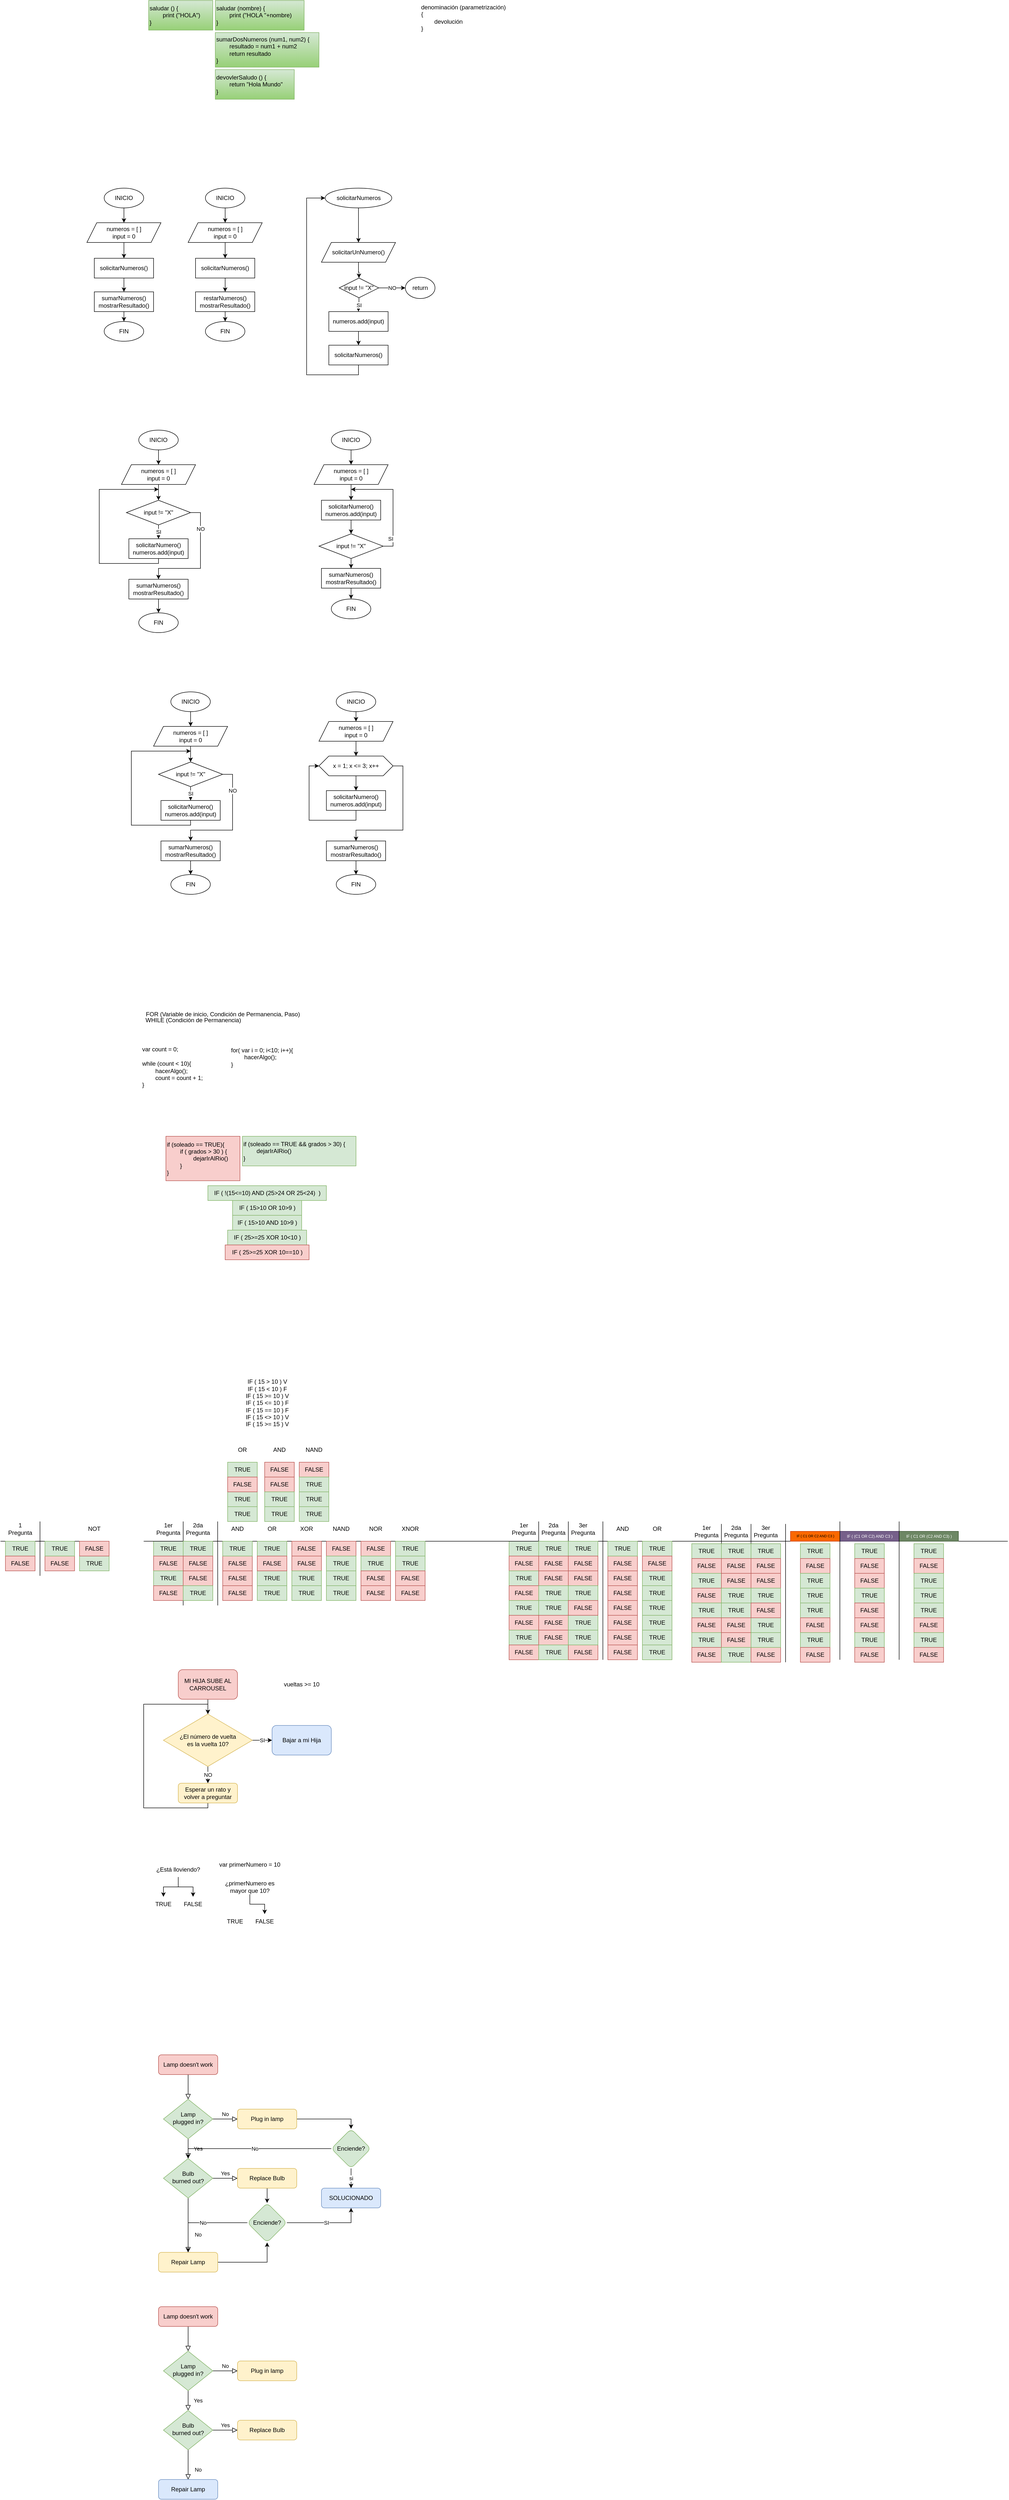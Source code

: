 <mxfile version="23.1.1" type="device">
  <diagram id="C5RBs43oDa-KdzZeNtuy" name="Page-1">
    <mxGraphModel dx="1646" dy="5145" grid="1" gridSize="10" guides="1" tooltips="1" connect="1" arrows="1" fold="1" page="1" pageScale="1" pageWidth="827" pageHeight="1169" math="0" shadow="0">
      <root>
        <mxCell id="WIyWlLk6GJQsqaUBKTNV-0" />
        <mxCell id="WIyWlLk6GJQsqaUBKTNV-1" parent="WIyWlLk6GJQsqaUBKTNV-0" />
        <mxCell id="WIyWlLk6GJQsqaUBKTNV-2" value="" style="rounded=0;html=1;jettySize=auto;orthogonalLoop=1;fontSize=11;endArrow=block;endFill=0;endSize=8;strokeWidth=1;shadow=0;labelBackgroundColor=none;edgeStyle=orthogonalEdgeStyle;" parent="WIyWlLk6GJQsqaUBKTNV-1" source="WIyWlLk6GJQsqaUBKTNV-3" target="WIyWlLk6GJQsqaUBKTNV-6" edge="1">
          <mxGeometry relative="1" as="geometry" />
        </mxCell>
        <mxCell id="WIyWlLk6GJQsqaUBKTNV-3" value="Lamp doesn&#39;t work" style="rounded=1;whiteSpace=wrap;html=1;fontSize=12;glass=0;strokeWidth=1;shadow=0;fillColor=#f8cecc;strokeColor=#b85450;" parent="WIyWlLk6GJQsqaUBKTNV-1" vertex="1">
          <mxGeometry x="160" y="80" width="120" height="40" as="geometry" />
        </mxCell>
        <mxCell id="WIyWlLk6GJQsqaUBKTNV-4" value="Yes" style="rounded=0;html=1;jettySize=auto;orthogonalLoop=1;fontSize=11;endArrow=block;endFill=0;endSize=8;strokeWidth=1;shadow=0;labelBackgroundColor=none;edgeStyle=orthogonalEdgeStyle;" parent="WIyWlLk6GJQsqaUBKTNV-1" source="WIyWlLk6GJQsqaUBKTNV-6" target="WIyWlLk6GJQsqaUBKTNV-10" edge="1">
          <mxGeometry y="20" relative="1" as="geometry">
            <mxPoint as="offset" />
          </mxGeometry>
        </mxCell>
        <mxCell id="WIyWlLk6GJQsqaUBKTNV-5" value="No" style="edgeStyle=orthogonalEdgeStyle;rounded=0;html=1;jettySize=auto;orthogonalLoop=1;fontSize=11;endArrow=block;endFill=0;endSize=8;strokeWidth=1;shadow=0;labelBackgroundColor=none;" parent="WIyWlLk6GJQsqaUBKTNV-1" source="WIyWlLk6GJQsqaUBKTNV-6" target="WIyWlLk6GJQsqaUBKTNV-7" edge="1">
          <mxGeometry y="10" relative="1" as="geometry">
            <mxPoint as="offset" />
          </mxGeometry>
        </mxCell>
        <mxCell id="WIyWlLk6GJQsqaUBKTNV-6" value="Lamp&lt;br&gt;plugged in?" style="rhombus;whiteSpace=wrap;html=1;shadow=0;fontFamily=Helvetica;fontSize=12;align=center;strokeWidth=1;spacing=6;spacingTop=-4;fillColor=#d5e8d4;strokeColor=#82b366;" parent="WIyWlLk6GJQsqaUBKTNV-1" vertex="1">
          <mxGeometry x="170" y="170" width="100" height="80" as="geometry" />
        </mxCell>
        <mxCell id="2czFrJoMAIWLUlT9sack-3" value="" style="edgeStyle=orthogonalEdgeStyle;rounded=0;orthogonalLoop=1;jettySize=auto;html=1;entryX=0.5;entryY=0;entryDx=0;entryDy=0;" parent="WIyWlLk6GJQsqaUBKTNV-1" source="WIyWlLk6GJQsqaUBKTNV-7" target="2czFrJoMAIWLUlT9sack-2" edge="1">
          <mxGeometry relative="1" as="geometry" />
        </mxCell>
        <mxCell id="WIyWlLk6GJQsqaUBKTNV-7" value="Plug in lamp" style="rounded=1;whiteSpace=wrap;html=1;fontSize=12;glass=0;strokeWidth=1;shadow=0;fillColor=#fff2cc;strokeColor=#d6b656;" parent="WIyWlLk6GJQsqaUBKTNV-1" vertex="1">
          <mxGeometry x="320" y="190" width="120" height="40" as="geometry" />
        </mxCell>
        <mxCell id="WIyWlLk6GJQsqaUBKTNV-8" value="No" style="rounded=0;html=1;jettySize=auto;orthogonalLoop=1;fontSize=11;endArrow=block;endFill=0;endSize=8;strokeWidth=1;shadow=0;labelBackgroundColor=none;edgeStyle=orthogonalEdgeStyle;" parent="WIyWlLk6GJQsqaUBKTNV-1" source="WIyWlLk6GJQsqaUBKTNV-10" target="WIyWlLk6GJQsqaUBKTNV-11" edge="1">
          <mxGeometry x="0.333" y="20" relative="1" as="geometry">
            <mxPoint as="offset" />
          </mxGeometry>
        </mxCell>
        <mxCell id="WIyWlLk6GJQsqaUBKTNV-9" value="Yes" style="edgeStyle=orthogonalEdgeStyle;rounded=0;html=1;jettySize=auto;orthogonalLoop=1;fontSize=11;endArrow=block;endFill=0;endSize=8;strokeWidth=1;shadow=0;labelBackgroundColor=none;" parent="WIyWlLk6GJQsqaUBKTNV-1" source="WIyWlLk6GJQsqaUBKTNV-10" target="WIyWlLk6GJQsqaUBKTNV-12" edge="1">
          <mxGeometry y="10" relative="1" as="geometry">
            <mxPoint as="offset" />
          </mxGeometry>
        </mxCell>
        <mxCell id="WIyWlLk6GJQsqaUBKTNV-10" value="Bulb&lt;br&gt;burned out?" style="rhombus;whiteSpace=wrap;html=1;shadow=0;fontFamily=Helvetica;fontSize=12;align=center;strokeWidth=1;spacing=6;spacingTop=-4;fillColor=#d5e8d4;strokeColor=#82b366;" parent="WIyWlLk6GJQsqaUBKTNV-1" vertex="1">
          <mxGeometry x="170" y="290" width="100" height="80" as="geometry" />
        </mxCell>
        <mxCell id="2czFrJoMAIWLUlT9sack-32" style="edgeStyle=orthogonalEdgeStyle;rounded=0;orthogonalLoop=1;jettySize=auto;html=1;" parent="WIyWlLk6GJQsqaUBKTNV-1" source="WIyWlLk6GJQsqaUBKTNV-11" target="2czFrJoMAIWLUlT9sack-8" edge="1">
          <mxGeometry relative="1" as="geometry" />
        </mxCell>
        <mxCell id="WIyWlLk6GJQsqaUBKTNV-11" value="Repair Lamp" style="rounded=1;whiteSpace=wrap;html=1;fontSize=12;glass=0;strokeWidth=1;shadow=0;fillColor=#fff2cc;strokeColor=#d6b656;" parent="WIyWlLk6GJQsqaUBKTNV-1" vertex="1">
          <mxGeometry x="160" y="480" width="120" height="40" as="geometry" />
        </mxCell>
        <mxCell id="2czFrJoMAIWLUlT9sack-9" value="" style="edgeStyle=orthogonalEdgeStyle;rounded=0;orthogonalLoop=1;jettySize=auto;html=1;" parent="WIyWlLk6GJQsqaUBKTNV-1" source="WIyWlLk6GJQsqaUBKTNV-12" target="2czFrJoMAIWLUlT9sack-8" edge="1">
          <mxGeometry relative="1" as="geometry" />
        </mxCell>
        <mxCell id="WIyWlLk6GJQsqaUBKTNV-12" value="Replace Bulb" style="rounded=1;whiteSpace=wrap;html=1;fontSize=12;glass=0;strokeWidth=1;shadow=0;fillColor=#fff2cc;strokeColor=#d6b656;" parent="WIyWlLk6GJQsqaUBKTNV-1" vertex="1">
          <mxGeometry x="320" y="310" width="120" height="40" as="geometry" />
        </mxCell>
        <mxCell id="2czFrJoMAIWLUlT9sack-5" value="si&lt;br&gt;" style="edgeStyle=orthogonalEdgeStyle;rounded=0;orthogonalLoop=1;jettySize=auto;html=1;" parent="WIyWlLk6GJQsqaUBKTNV-1" source="2czFrJoMAIWLUlT9sack-2" target="2czFrJoMAIWLUlT9sack-4" edge="1">
          <mxGeometry relative="1" as="geometry" />
        </mxCell>
        <mxCell id="2czFrJoMAIWLUlT9sack-6" value="No" style="edgeStyle=orthogonalEdgeStyle;rounded=0;orthogonalLoop=1;jettySize=auto;html=1;entryX=0.5;entryY=0;entryDx=0;entryDy=0;" parent="WIyWlLk6GJQsqaUBKTNV-1" source="2czFrJoMAIWLUlT9sack-2" target="WIyWlLk6GJQsqaUBKTNV-10" edge="1">
          <mxGeometry relative="1" as="geometry" />
        </mxCell>
        <mxCell id="2czFrJoMAIWLUlT9sack-2" value="Enciende?" style="rhombus;whiteSpace=wrap;html=1;fillColor=#d5e8d4;strokeColor=#82b366;rounded=1;glass=0;strokeWidth=1;shadow=0;" parent="WIyWlLk6GJQsqaUBKTNV-1" vertex="1">
          <mxGeometry x="510" y="230" width="80" height="80" as="geometry" />
        </mxCell>
        <mxCell id="2czFrJoMAIWLUlT9sack-4" value="SOLUCIONADO" style="whiteSpace=wrap;html=1;fillColor=#dae8fc;strokeColor=#6c8ebf;rounded=1;glass=0;strokeWidth=1;shadow=0;" parent="WIyWlLk6GJQsqaUBKTNV-1" vertex="1">
          <mxGeometry x="490" y="350" width="120" height="40" as="geometry" />
        </mxCell>
        <mxCell id="2czFrJoMAIWLUlT9sack-10" value="SI" style="edgeStyle=orthogonalEdgeStyle;rounded=0;orthogonalLoop=1;jettySize=auto;html=1;entryX=0.5;entryY=1;entryDx=0;entryDy=0;" parent="WIyWlLk6GJQsqaUBKTNV-1" source="2czFrJoMAIWLUlT9sack-8" target="2czFrJoMAIWLUlT9sack-4" edge="1">
          <mxGeometry relative="1" as="geometry" />
        </mxCell>
        <mxCell id="2czFrJoMAIWLUlT9sack-11" value="No" style="edgeStyle=orthogonalEdgeStyle;rounded=0;orthogonalLoop=1;jettySize=auto;html=1;entryX=0.5;entryY=0;entryDx=0;entryDy=0;" parent="WIyWlLk6GJQsqaUBKTNV-1" source="2czFrJoMAIWLUlT9sack-8" target="WIyWlLk6GJQsqaUBKTNV-11" edge="1">
          <mxGeometry relative="1" as="geometry" />
        </mxCell>
        <mxCell id="2czFrJoMAIWLUlT9sack-8" value="Enciende?" style="rhombus;whiteSpace=wrap;html=1;rounded=1;glass=0;strokeWidth=1;shadow=0;fillColor=#d5e8d4;strokeColor=#82b366;" parent="WIyWlLk6GJQsqaUBKTNV-1" vertex="1">
          <mxGeometry x="340" y="380" width="80" height="80" as="geometry" />
        </mxCell>
        <mxCell id="2czFrJoMAIWLUlT9sack-12" value="" style="rounded=0;html=1;jettySize=auto;orthogonalLoop=1;fontSize=11;endArrow=block;endFill=0;endSize=8;strokeWidth=1;shadow=0;labelBackgroundColor=none;edgeStyle=orthogonalEdgeStyle;" parent="WIyWlLk6GJQsqaUBKTNV-1" source="2czFrJoMAIWLUlT9sack-13" target="2czFrJoMAIWLUlT9sack-16" edge="1">
          <mxGeometry relative="1" as="geometry" />
        </mxCell>
        <mxCell id="2czFrJoMAIWLUlT9sack-13" value="Lamp doesn&#39;t work" style="rounded=1;whiteSpace=wrap;html=1;fontSize=12;glass=0;strokeWidth=1;shadow=0;fillColor=#f8cecc;strokeColor=#b85450;" parent="WIyWlLk6GJQsqaUBKTNV-1" vertex="1">
          <mxGeometry x="160" y="590" width="120" height="40" as="geometry" />
        </mxCell>
        <mxCell id="2czFrJoMAIWLUlT9sack-14" value="Yes" style="rounded=0;html=1;jettySize=auto;orthogonalLoop=1;fontSize=11;endArrow=block;endFill=0;endSize=8;strokeWidth=1;shadow=0;labelBackgroundColor=none;edgeStyle=orthogonalEdgeStyle;" parent="WIyWlLk6GJQsqaUBKTNV-1" source="2czFrJoMAIWLUlT9sack-16" target="2czFrJoMAIWLUlT9sack-21" edge="1">
          <mxGeometry y="20" relative="1" as="geometry">
            <mxPoint as="offset" />
          </mxGeometry>
        </mxCell>
        <mxCell id="2czFrJoMAIWLUlT9sack-15" value="No" style="edgeStyle=orthogonalEdgeStyle;rounded=0;html=1;jettySize=auto;orthogonalLoop=1;fontSize=11;endArrow=block;endFill=0;endSize=8;strokeWidth=1;shadow=0;labelBackgroundColor=none;" parent="WIyWlLk6GJQsqaUBKTNV-1" source="2czFrJoMAIWLUlT9sack-16" target="2czFrJoMAIWLUlT9sack-18" edge="1">
          <mxGeometry y="10" relative="1" as="geometry">
            <mxPoint as="offset" />
          </mxGeometry>
        </mxCell>
        <mxCell id="2czFrJoMAIWLUlT9sack-16" value="Lamp&lt;br&gt;plugged in?" style="rhombus;whiteSpace=wrap;html=1;shadow=0;fontFamily=Helvetica;fontSize=12;align=center;strokeWidth=1;spacing=6;spacingTop=-4;fillColor=#d5e8d4;strokeColor=#82b366;" parent="WIyWlLk6GJQsqaUBKTNV-1" vertex="1">
          <mxGeometry x="170" y="680" width="100" height="80" as="geometry" />
        </mxCell>
        <mxCell id="2czFrJoMAIWLUlT9sack-18" value="Plug in lamp" style="rounded=1;whiteSpace=wrap;html=1;fontSize=12;glass=0;strokeWidth=1;shadow=0;fillColor=#fff2cc;strokeColor=#d6b656;" parent="WIyWlLk6GJQsqaUBKTNV-1" vertex="1">
          <mxGeometry x="320" y="700" width="120" height="40" as="geometry" />
        </mxCell>
        <mxCell id="2czFrJoMAIWLUlT9sack-19" value="No" style="rounded=0;html=1;jettySize=auto;orthogonalLoop=1;fontSize=11;endArrow=block;endFill=0;endSize=8;strokeWidth=1;shadow=0;labelBackgroundColor=none;edgeStyle=orthogonalEdgeStyle;" parent="WIyWlLk6GJQsqaUBKTNV-1" source="2czFrJoMAIWLUlT9sack-21" target="2czFrJoMAIWLUlT9sack-22" edge="1">
          <mxGeometry x="0.333" y="20" relative="1" as="geometry">
            <mxPoint as="offset" />
          </mxGeometry>
        </mxCell>
        <mxCell id="2czFrJoMAIWLUlT9sack-20" value="Yes" style="edgeStyle=orthogonalEdgeStyle;rounded=0;html=1;jettySize=auto;orthogonalLoop=1;fontSize=11;endArrow=block;endFill=0;endSize=8;strokeWidth=1;shadow=0;labelBackgroundColor=none;" parent="WIyWlLk6GJQsqaUBKTNV-1" source="2czFrJoMAIWLUlT9sack-21" target="2czFrJoMAIWLUlT9sack-24" edge="1">
          <mxGeometry y="10" relative="1" as="geometry">
            <mxPoint as="offset" />
          </mxGeometry>
        </mxCell>
        <mxCell id="2czFrJoMAIWLUlT9sack-21" value="Bulb&lt;br&gt;burned out?" style="rhombus;whiteSpace=wrap;html=1;shadow=0;fontFamily=Helvetica;fontSize=12;align=center;strokeWidth=1;spacing=6;spacingTop=-4;fillColor=#d5e8d4;strokeColor=#82b366;" parent="WIyWlLk6GJQsqaUBKTNV-1" vertex="1">
          <mxGeometry x="170" y="800" width="100" height="80" as="geometry" />
        </mxCell>
        <mxCell id="2czFrJoMAIWLUlT9sack-22" value="Repair Lamp" style="rounded=1;whiteSpace=wrap;html=1;fontSize=12;glass=0;strokeWidth=1;shadow=0;fillColor=#dae8fc;strokeColor=#6c8ebf;" parent="WIyWlLk6GJQsqaUBKTNV-1" vertex="1">
          <mxGeometry x="160" y="940" width="120" height="40" as="geometry" />
        </mxCell>
        <mxCell id="2czFrJoMAIWLUlT9sack-24" value="Replace Bulb" style="rounded=1;whiteSpace=wrap;html=1;fontSize=12;glass=0;strokeWidth=1;shadow=0;fillColor=#fff2cc;strokeColor=#d6b656;" parent="WIyWlLk6GJQsqaUBKTNV-1" vertex="1">
          <mxGeometry x="320" y="820" width="120" height="40" as="geometry" />
        </mxCell>
        <mxCell id="2czFrJoMAIWLUlT9sack-33" value="TRUE" style="text;html=1;strokeColor=none;fillColor=none;align=center;verticalAlign=middle;whiteSpace=wrap;rounded=0;" parent="WIyWlLk6GJQsqaUBKTNV-1" vertex="1">
          <mxGeometry x="140" y="-240" width="60" height="30" as="geometry" />
        </mxCell>
        <mxCell id="2czFrJoMAIWLUlT9sack-34" value="FALSE" style="text;html=1;strokeColor=none;fillColor=none;align=center;verticalAlign=middle;whiteSpace=wrap;rounded=0;" parent="WIyWlLk6GJQsqaUBKTNV-1" vertex="1">
          <mxGeometry x="200" y="-240" width="60" height="30" as="geometry" />
        </mxCell>
        <mxCell id="2czFrJoMAIWLUlT9sack-36" style="edgeStyle=orthogonalEdgeStyle;rounded=0;orthogonalLoop=1;jettySize=auto;html=1;entryX=0.5;entryY=0;entryDx=0;entryDy=0;" parent="WIyWlLk6GJQsqaUBKTNV-1" source="2czFrJoMAIWLUlT9sack-35" target="2czFrJoMAIWLUlT9sack-33" edge="1">
          <mxGeometry relative="1" as="geometry" />
        </mxCell>
        <mxCell id="2czFrJoMAIWLUlT9sack-37" style="edgeStyle=orthogonalEdgeStyle;rounded=0;orthogonalLoop=1;jettySize=auto;html=1;entryX=0.5;entryY=0;entryDx=0;entryDy=0;" parent="WIyWlLk6GJQsqaUBKTNV-1" source="2czFrJoMAIWLUlT9sack-35" target="2czFrJoMAIWLUlT9sack-34" edge="1">
          <mxGeometry relative="1" as="geometry" />
        </mxCell>
        <mxCell id="2czFrJoMAIWLUlT9sack-35" value="¿Está lloviendo?" style="text;html=1;strokeColor=none;fillColor=none;align=center;verticalAlign=middle;whiteSpace=wrap;rounded=0;" parent="WIyWlLk6GJQsqaUBKTNV-1" vertex="1">
          <mxGeometry x="140" y="-310" width="120" height="30" as="geometry" />
        </mxCell>
        <mxCell id="2czFrJoMAIWLUlT9sack-38" value="var primerNumero = 10" style="text;html=1;strokeColor=none;fillColor=none;align=center;verticalAlign=middle;whiteSpace=wrap;rounded=0;" parent="WIyWlLk6GJQsqaUBKTNV-1" vertex="1">
          <mxGeometry x="270" y="-320" width="150" height="30" as="geometry" />
        </mxCell>
        <mxCell id="2czFrJoMAIWLUlT9sack-39" value="TRUE" style="text;html=1;strokeColor=none;fillColor=none;align=center;verticalAlign=middle;whiteSpace=wrap;rounded=0;" parent="WIyWlLk6GJQsqaUBKTNV-1" vertex="1">
          <mxGeometry x="285" y="-205" width="60" height="30" as="geometry" />
        </mxCell>
        <mxCell id="2czFrJoMAIWLUlT9sack-40" value="FALSE" style="text;html=1;strokeColor=none;fillColor=none;align=center;verticalAlign=middle;whiteSpace=wrap;rounded=0;" parent="WIyWlLk6GJQsqaUBKTNV-1" vertex="1">
          <mxGeometry x="345" y="-205" width="60" height="30" as="geometry" />
        </mxCell>
        <mxCell id="2czFrJoMAIWLUlT9sack-42" style="edgeStyle=orthogonalEdgeStyle;rounded=0;orthogonalLoop=1;jettySize=auto;html=1;entryX=0.5;entryY=0;entryDx=0;entryDy=0;" parent="WIyWlLk6GJQsqaUBKTNV-1" source="2czFrJoMAIWLUlT9sack-41" target="2czFrJoMAIWLUlT9sack-40" edge="1">
          <mxGeometry relative="1" as="geometry" />
        </mxCell>
        <mxCell id="2czFrJoMAIWLUlT9sack-41" value="¿primerNumero es mayor que 10?" style="text;html=1;strokeColor=none;fillColor=none;align=center;verticalAlign=middle;whiteSpace=wrap;rounded=0;" parent="WIyWlLk6GJQsqaUBKTNV-1" vertex="1">
          <mxGeometry x="285" y="-275" width="120" height="30" as="geometry" />
        </mxCell>
        <mxCell id="2czFrJoMAIWLUlT9sack-47" value="SI" style="edgeStyle=orthogonalEdgeStyle;rounded=0;orthogonalLoop=1;jettySize=auto;html=1;" parent="WIyWlLk6GJQsqaUBKTNV-1" source="2czFrJoMAIWLUlT9sack-43" target="2czFrJoMAIWLUlT9sack-46" edge="1">
          <mxGeometry relative="1" as="geometry" />
        </mxCell>
        <mxCell id="2czFrJoMAIWLUlT9sack-49" value="NO" style="edgeStyle=orthogonalEdgeStyle;rounded=0;orthogonalLoop=1;jettySize=auto;html=1;" parent="WIyWlLk6GJQsqaUBKTNV-1" source="2czFrJoMAIWLUlT9sack-43" target="2czFrJoMAIWLUlT9sack-48" edge="1">
          <mxGeometry relative="1" as="geometry" />
        </mxCell>
        <mxCell id="2czFrJoMAIWLUlT9sack-43" value="¿El número de vuelta &lt;br&gt;es la vuelta 10?" style="rhombus;whiteSpace=wrap;html=1;fillColor=#fff2cc;strokeColor=#d6b656;" parent="WIyWlLk6GJQsqaUBKTNV-1" vertex="1">
          <mxGeometry x="170" y="-610" width="180" height="106" as="geometry" />
        </mxCell>
        <mxCell id="2czFrJoMAIWLUlT9sack-45" style="edgeStyle=orthogonalEdgeStyle;rounded=0;orthogonalLoop=1;jettySize=auto;html=1;entryX=0.5;entryY=0;entryDx=0;entryDy=0;" parent="WIyWlLk6GJQsqaUBKTNV-1" source="2czFrJoMAIWLUlT9sack-44" target="2czFrJoMAIWLUlT9sack-43" edge="1">
          <mxGeometry relative="1" as="geometry" />
        </mxCell>
        <mxCell id="2czFrJoMAIWLUlT9sack-44" value="MI HIJA SUBE AL CARROUSEL" style="rounded=1;whiteSpace=wrap;html=1;fillColor=#f8cecc;strokeColor=#b85450;" parent="WIyWlLk6GJQsqaUBKTNV-1" vertex="1">
          <mxGeometry x="200" y="-700" width="120" height="60" as="geometry" />
        </mxCell>
        <mxCell id="2czFrJoMAIWLUlT9sack-46" value="Bajar a mi Hija" style="rounded=1;whiteSpace=wrap;html=1;fillColor=#dae8fc;strokeColor=#6c8ebf;" parent="WIyWlLk6GJQsqaUBKTNV-1" vertex="1">
          <mxGeometry x="390" y="-587" width="120" height="60" as="geometry" />
        </mxCell>
        <mxCell id="2czFrJoMAIWLUlT9sack-50" style="edgeStyle=orthogonalEdgeStyle;rounded=0;orthogonalLoop=1;jettySize=auto;html=1;entryX=0.5;entryY=0;entryDx=0;entryDy=0;" parent="WIyWlLk6GJQsqaUBKTNV-1" source="2czFrJoMAIWLUlT9sack-48" target="2czFrJoMAIWLUlT9sack-43" edge="1">
          <mxGeometry relative="1" as="geometry">
            <Array as="points">
              <mxPoint x="260" y="-420" />
              <mxPoint x="130" y="-420" />
              <mxPoint x="130" y="-630" />
              <mxPoint x="260" y="-630" />
            </Array>
          </mxGeometry>
        </mxCell>
        <mxCell id="2czFrJoMAIWLUlT9sack-48" value="Esperar un rato y volver a preguntar" style="rounded=1;whiteSpace=wrap;html=1;fillColor=#fff2cc;strokeColor=#d6b656;" parent="WIyWlLk6GJQsqaUBKTNV-1" vertex="1">
          <mxGeometry x="200" y="-470" width="120" height="40" as="geometry" />
        </mxCell>
        <mxCell id="2czFrJoMAIWLUlT9sack-52" value="vueltas &amp;gt;= 10" style="text;html=1;strokeColor=none;fillColor=none;align=center;verticalAlign=middle;whiteSpace=wrap;rounded=0;" parent="WIyWlLk6GJQsqaUBKTNV-1" vertex="1">
          <mxGeometry x="400" y="-685" width="100" height="30" as="geometry" />
        </mxCell>
        <mxCell id="2czFrJoMAIWLUlT9sack-53" value="TRUE" style="text;html=1;strokeColor=#82b366;fillColor=#d5e8d4;align=center;verticalAlign=middle;whiteSpace=wrap;rounded=0;" parent="WIyWlLk6GJQsqaUBKTNV-1" vertex="1">
          <mxGeometry x="150" y="-960" width="60" height="30" as="geometry" />
        </mxCell>
        <mxCell id="2czFrJoMAIWLUlT9sack-54" value="FALSE" style="text;html=1;strokeColor=#b85450;fillColor=#f8cecc;align=center;verticalAlign=middle;whiteSpace=wrap;rounded=0;" parent="WIyWlLk6GJQsqaUBKTNV-1" vertex="1">
          <mxGeometry x="150" y="-930" width="60" height="30" as="geometry" />
        </mxCell>
        <mxCell id="2czFrJoMAIWLUlT9sack-55" value="1 Pregunta" style="text;html=1;strokeColor=none;fillColor=none;align=center;verticalAlign=middle;whiteSpace=wrap;rounded=0;" parent="WIyWlLk6GJQsqaUBKTNV-1" vertex="1">
          <mxGeometry x="-150" y="-1000" width="60" height="30" as="geometry" />
        </mxCell>
        <mxCell id="2czFrJoMAIWLUlT9sack-56" value="TRUE" style="text;html=1;strokeColor=none;fillColor=none;align=center;verticalAlign=middle;whiteSpace=wrap;rounded=0;" parent="WIyWlLk6GJQsqaUBKTNV-1" vertex="1">
          <mxGeometry x="-80" y="-960" width="60" height="30" as="geometry" />
        </mxCell>
        <mxCell id="2czFrJoMAIWLUlT9sack-57" value="FALSE" style="text;html=1;strokeColor=none;fillColor=none;align=center;verticalAlign=middle;whiteSpace=wrap;rounded=0;" parent="WIyWlLk6GJQsqaUBKTNV-1" vertex="1">
          <mxGeometry x="-80" y="-930" width="60" height="30" as="geometry" />
        </mxCell>
        <mxCell id="2czFrJoMAIWLUlT9sack-58" value="TRUE" style="text;html=1;strokeColor=none;fillColor=none;align=center;verticalAlign=middle;whiteSpace=wrap;rounded=0;" parent="WIyWlLk6GJQsqaUBKTNV-1" vertex="1">
          <mxGeometry x="-140" y="-960" width="60" height="30" as="geometry" />
        </mxCell>
        <mxCell id="2czFrJoMAIWLUlT9sack-59" value="FALSE" style="text;html=1;strokeColor=none;fillColor=none;align=center;verticalAlign=middle;whiteSpace=wrap;rounded=0;" parent="WIyWlLk6GJQsqaUBKTNV-1" vertex="1">
          <mxGeometry x="-140" y="-930" width="60" height="30" as="geometry" />
        </mxCell>
        <mxCell id="2czFrJoMAIWLUlT9sack-60" value="" style="endArrow=none;html=1;rounded=0;" parent="WIyWlLk6GJQsqaUBKTNV-1" edge="1">
          <mxGeometry width="50" height="50" relative="1" as="geometry">
            <mxPoint x="-80" y="-890" as="sourcePoint" />
            <mxPoint x="-80" y="-1000" as="targetPoint" />
          </mxGeometry>
        </mxCell>
        <mxCell id="2czFrJoMAIWLUlT9sack-61" value="" style="endArrow=none;html=1;rounded=0;" parent="WIyWlLk6GJQsqaUBKTNV-1" edge="1">
          <mxGeometry width="50" height="50" relative="1" as="geometry">
            <mxPoint x="-160" y="-960" as="sourcePoint" />
            <mxPoint x="50" y="-960" as="targetPoint" />
          </mxGeometry>
        </mxCell>
        <mxCell id="2czFrJoMAIWLUlT9sack-62" value="1er Pregunta" style="text;html=1;strokeColor=none;fillColor=none;align=center;verticalAlign=middle;whiteSpace=wrap;rounded=0;" parent="WIyWlLk6GJQsqaUBKTNV-1" vertex="1">
          <mxGeometry x="150" y="-1000" width="60" height="30" as="geometry" />
        </mxCell>
        <mxCell id="2czFrJoMAIWLUlT9sack-63" value="2da Pregunta" style="text;html=1;strokeColor=none;fillColor=none;align=center;verticalAlign=middle;whiteSpace=wrap;rounded=0;" parent="WIyWlLk6GJQsqaUBKTNV-1" vertex="1">
          <mxGeometry x="210" y="-1000" width="60" height="30" as="geometry" />
        </mxCell>
        <mxCell id="2czFrJoMAIWLUlT9sack-64" value="" style="endArrow=none;html=1;rounded=0;" parent="WIyWlLk6GJQsqaUBKTNV-1" edge="1">
          <mxGeometry width="50" height="50" relative="1" as="geometry">
            <mxPoint x="210" y="-830" as="sourcePoint" />
            <mxPoint x="210" y="-1000" as="targetPoint" />
          </mxGeometry>
        </mxCell>
        <mxCell id="2czFrJoMAIWLUlT9sack-65" value="" style="endArrow=none;html=1;rounded=0;" parent="WIyWlLk6GJQsqaUBKTNV-1" edge="1">
          <mxGeometry width="50" height="50" relative="1" as="geometry">
            <mxPoint x="130" y="-960" as="sourcePoint" />
            <mxPoint x="510" y="-960" as="targetPoint" />
          </mxGeometry>
        </mxCell>
        <mxCell id="2czFrJoMAIWLUlT9sack-66" value="" style="endArrow=none;html=1;rounded=0;" parent="WIyWlLk6GJQsqaUBKTNV-1" edge="1">
          <mxGeometry width="50" height="50" relative="1" as="geometry">
            <mxPoint x="280" y="-830" as="sourcePoint" />
            <mxPoint x="279.77" y="-1000" as="targetPoint" />
          </mxGeometry>
        </mxCell>
        <mxCell id="2czFrJoMAIWLUlT9sack-67" value="TRUE" style="text;html=1;strokeColor=#82b366;fillColor=#d5e8d4;align=center;verticalAlign=middle;whiteSpace=wrap;rounded=0;" parent="WIyWlLk6GJQsqaUBKTNV-1" vertex="1">
          <mxGeometry x="210" y="-960" width="60" height="30" as="geometry" />
        </mxCell>
        <mxCell id="2czFrJoMAIWLUlT9sack-68" value="FALSE" style="text;html=1;strokeColor=#b85450;fillColor=#f8cecc;align=center;verticalAlign=middle;whiteSpace=wrap;rounded=0;" parent="WIyWlLk6GJQsqaUBKTNV-1" vertex="1">
          <mxGeometry x="210" y="-930" width="60" height="30" as="geometry" />
        </mxCell>
        <mxCell id="2czFrJoMAIWLUlT9sack-69" value="TRUE" style="text;html=1;strokeColor=#82b366;fillColor=#d5e8d4;align=center;verticalAlign=middle;whiteSpace=wrap;rounded=0;" parent="WIyWlLk6GJQsqaUBKTNV-1" vertex="1">
          <mxGeometry x="150" y="-900" width="60" height="30" as="geometry" />
        </mxCell>
        <mxCell id="2czFrJoMAIWLUlT9sack-70" value="FALSE" style="text;html=1;strokeColor=#b85450;fillColor=#f8cecc;align=center;verticalAlign=middle;whiteSpace=wrap;rounded=0;" parent="WIyWlLk6GJQsqaUBKTNV-1" vertex="1">
          <mxGeometry x="150" y="-870" width="60" height="30" as="geometry" />
        </mxCell>
        <mxCell id="2czFrJoMAIWLUlT9sack-71" value="FALSE" style="text;html=1;strokeColor=#b85450;fillColor=#f8cecc;align=center;verticalAlign=middle;whiteSpace=wrap;rounded=0;" parent="WIyWlLk6GJQsqaUBKTNV-1" vertex="1">
          <mxGeometry x="210" y="-900" width="60" height="30" as="geometry" />
        </mxCell>
        <mxCell id="2czFrJoMAIWLUlT9sack-72" value="TRUE" style="text;html=1;strokeColor=#82b366;fillColor=#d5e8d4;align=center;verticalAlign=middle;whiteSpace=wrap;rounded=0;" parent="WIyWlLk6GJQsqaUBKTNV-1" vertex="1">
          <mxGeometry x="210" y="-870" width="60" height="30" as="geometry" />
        </mxCell>
        <mxCell id="2czFrJoMAIWLUlT9sack-73" value="AND" style="text;html=1;strokeColor=none;fillColor=none;align=center;verticalAlign=middle;whiteSpace=wrap;rounded=0;" parent="WIyWlLk6GJQsqaUBKTNV-1" vertex="1">
          <mxGeometry x="290" y="-1000" width="60" height="30" as="geometry" />
        </mxCell>
        <mxCell id="2czFrJoMAIWLUlT9sack-74" value="FALSE" style="text;html=1;strokeColor=#b85450;fillColor=#f8cecc;align=center;verticalAlign=middle;whiteSpace=wrap;rounded=0;" parent="WIyWlLk6GJQsqaUBKTNV-1" vertex="1">
          <mxGeometry x="290" y="-900" width="60" height="30" as="geometry" />
        </mxCell>
        <mxCell id="2czFrJoMAIWLUlT9sack-76" value="FALSE" style="text;html=1;strokeColor=#b85450;fillColor=#f8cecc;align=center;verticalAlign=middle;whiteSpace=wrap;rounded=0;" parent="WIyWlLk6GJQsqaUBKTNV-1" vertex="1">
          <mxGeometry x="290" y="-930" width="60" height="30" as="geometry" />
        </mxCell>
        <mxCell id="2czFrJoMAIWLUlT9sack-77" value="FALSE" style="text;html=1;strokeColor=#b85450;fillColor=#f8cecc;align=center;verticalAlign=middle;whiteSpace=wrap;rounded=0;" parent="WIyWlLk6GJQsqaUBKTNV-1" vertex="1">
          <mxGeometry x="290" y="-870" width="60" height="30" as="geometry" />
        </mxCell>
        <mxCell id="2czFrJoMAIWLUlT9sack-78" value="TRUE" style="text;html=1;strokeColor=#82b366;fillColor=#d5e8d4;align=center;verticalAlign=middle;whiteSpace=wrap;rounded=0;" parent="WIyWlLk6GJQsqaUBKTNV-1" vertex="1">
          <mxGeometry x="290" y="-960" width="60" height="30" as="geometry" />
        </mxCell>
        <mxCell id="2czFrJoMAIWLUlT9sack-79" value="OR" style="text;html=1;strokeColor=none;fillColor=none;align=center;verticalAlign=middle;whiteSpace=wrap;rounded=0;" parent="WIyWlLk6GJQsqaUBKTNV-1" vertex="1">
          <mxGeometry x="360" y="-1000" width="60" height="30" as="geometry" />
        </mxCell>
        <mxCell id="2czFrJoMAIWLUlT9sack-80" value="TRUE" style="text;html=1;strokeColor=#82b366;fillColor=#d5e8d4;align=center;verticalAlign=middle;whiteSpace=wrap;rounded=0;" parent="WIyWlLk6GJQsqaUBKTNV-1" vertex="1">
          <mxGeometry x="360" y="-960" width="60" height="30" as="geometry" />
        </mxCell>
        <mxCell id="2czFrJoMAIWLUlT9sack-81" value="TRUE" style="text;html=1;strokeColor=#82b366;fillColor=#d5e8d4;align=center;verticalAlign=middle;whiteSpace=wrap;rounded=0;" parent="WIyWlLk6GJQsqaUBKTNV-1" vertex="1">
          <mxGeometry x="360" y="-900" width="60" height="30" as="geometry" />
        </mxCell>
        <mxCell id="2czFrJoMAIWLUlT9sack-82" value="TRUE" style="text;html=1;strokeColor=#82b366;fillColor=#d5e8d4;align=center;verticalAlign=middle;whiteSpace=wrap;rounded=0;" parent="WIyWlLk6GJQsqaUBKTNV-1" vertex="1">
          <mxGeometry x="360" y="-870" width="60" height="30" as="geometry" />
        </mxCell>
        <mxCell id="2czFrJoMAIWLUlT9sack-83" value="FALSE" style="text;html=1;strokeColor=#b85450;fillColor=#f8cecc;align=center;verticalAlign=middle;whiteSpace=wrap;rounded=0;" parent="WIyWlLk6GJQsqaUBKTNV-1" vertex="1">
          <mxGeometry x="360" y="-930" width="60" height="30" as="geometry" />
        </mxCell>
        <mxCell id="JednWGKHNM71uMq3Q5Gv-0" value="TRUE" style="text;html=1;strokeColor=#82b366;fillColor=#d5e8d4;align=center;verticalAlign=middle;whiteSpace=wrap;rounded=0;" parent="WIyWlLk6GJQsqaUBKTNV-1" vertex="1">
          <mxGeometry x="870" y="-960" width="60" height="30" as="geometry" />
        </mxCell>
        <mxCell id="JednWGKHNM71uMq3Q5Gv-1" value="FALSE" style="text;html=1;strokeColor=#b85450;fillColor=#f8cecc;align=center;verticalAlign=middle;whiteSpace=wrap;rounded=0;" parent="WIyWlLk6GJQsqaUBKTNV-1" vertex="1">
          <mxGeometry x="870" y="-930" width="60" height="30" as="geometry" />
        </mxCell>
        <mxCell id="JednWGKHNM71uMq3Q5Gv-2" value="1er Pregunta" style="text;html=1;strokeColor=none;fillColor=none;align=center;verticalAlign=middle;whiteSpace=wrap;rounded=0;" parent="WIyWlLk6GJQsqaUBKTNV-1" vertex="1">
          <mxGeometry x="870" y="-1000" width="60" height="30" as="geometry" />
        </mxCell>
        <mxCell id="JednWGKHNM71uMq3Q5Gv-3" value="2da Pregunta" style="text;html=1;strokeColor=none;fillColor=none;align=center;verticalAlign=middle;whiteSpace=wrap;rounded=0;" parent="WIyWlLk6GJQsqaUBKTNV-1" vertex="1">
          <mxGeometry x="930" y="-1000" width="60" height="30" as="geometry" />
        </mxCell>
        <mxCell id="JednWGKHNM71uMq3Q5Gv-4" value="" style="endArrow=none;html=1;rounded=0;" parent="WIyWlLk6GJQsqaUBKTNV-1" edge="1">
          <mxGeometry width="50" height="50" relative="1" as="geometry">
            <mxPoint x="930" y="-830" as="sourcePoint" />
            <mxPoint x="930" y="-1000" as="targetPoint" />
          </mxGeometry>
        </mxCell>
        <mxCell id="JednWGKHNM71uMq3Q5Gv-5" value="" style="endArrow=none;html=1;rounded=0;" parent="WIyWlLk6GJQsqaUBKTNV-1" edge="1">
          <mxGeometry width="50" height="50" relative="1" as="geometry">
            <mxPoint x="510" y="-960" as="sourcePoint" />
            <mxPoint x="1880" y="-960" as="targetPoint" />
          </mxGeometry>
        </mxCell>
        <mxCell id="JednWGKHNM71uMq3Q5Gv-6" value="" style="endArrow=none;html=1;rounded=0;" parent="WIyWlLk6GJQsqaUBKTNV-1" edge="1">
          <mxGeometry width="50" height="50" relative="1" as="geometry">
            <mxPoint x="1060" y="-720" as="sourcePoint" />
            <mxPoint x="1060" y="-1000" as="targetPoint" />
          </mxGeometry>
        </mxCell>
        <mxCell id="JednWGKHNM71uMq3Q5Gv-7" value="TRUE" style="text;html=1;strokeColor=#82b366;fillColor=#d5e8d4;align=center;verticalAlign=middle;whiteSpace=wrap;rounded=0;" parent="WIyWlLk6GJQsqaUBKTNV-1" vertex="1">
          <mxGeometry x="930" y="-960" width="60" height="30" as="geometry" />
        </mxCell>
        <mxCell id="JednWGKHNM71uMq3Q5Gv-8" value="FALSE" style="text;html=1;strokeColor=#b85450;fillColor=#f8cecc;align=center;verticalAlign=middle;whiteSpace=wrap;rounded=0;" parent="WIyWlLk6GJQsqaUBKTNV-1" vertex="1">
          <mxGeometry x="930" y="-930" width="60" height="30" as="geometry" />
        </mxCell>
        <mxCell id="JednWGKHNM71uMq3Q5Gv-9" value="TRUE" style="text;html=1;strokeColor=#82b366;fillColor=#d5e8d4;align=center;verticalAlign=middle;whiteSpace=wrap;rounded=0;" parent="WIyWlLk6GJQsqaUBKTNV-1" vertex="1">
          <mxGeometry x="870" y="-900" width="60" height="30" as="geometry" />
        </mxCell>
        <mxCell id="JednWGKHNM71uMq3Q5Gv-10" value="FALSE" style="text;html=1;strokeColor=#b85450;fillColor=#f8cecc;align=center;verticalAlign=middle;whiteSpace=wrap;rounded=0;" parent="WIyWlLk6GJQsqaUBKTNV-1" vertex="1">
          <mxGeometry x="870" y="-870" width="60" height="30" as="geometry" />
        </mxCell>
        <mxCell id="JednWGKHNM71uMq3Q5Gv-11" value="FALSE" style="text;html=1;strokeColor=#b85450;fillColor=#f8cecc;align=center;verticalAlign=middle;whiteSpace=wrap;rounded=0;" parent="WIyWlLk6GJQsqaUBKTNV-1" vertex="1">
          <mxGeometry x="930" y="-900" width="60" height="30" as="geometry" />
        </mxCell>
        <mxCell id="JednWGKHNM71uMq3Q5Gv-12" value="TRUE" style="text;html=1;strokeColor=#82b366;fillColor=#d5e8d4;align=center;verticalAlign=middle;whiteSpace=wrap;rounded=0;" parent="WIyWlLk6GJQsqaUBKTNV-1" vertex="1">
          <mxGeometry x="930" y="-870" width="60" height="30" as="geometry" />
        </mxCell>
        <mxCell id="JednWGKHNM71uMq3Q5Gv-13" value="AND" style="text;html=1;strokeColor=none;fillColor=none;align=center;verticalAlign=middle;whiteSpace=wrap;rounded=0;" parent="WIyWlLk6GJQsqaUBKTNV-1" vertex="1">
          <mxGeometry x="1070" y="-1000" width="60" height="30" as="geometry" />
        </mxCell>
        <mxCell id="JednWGKHNM71uMq3Q5Gv-14" value="FALSE" style="text;html=1;strokeColor=#b85450;fillColor=#f8cecc;align=center;verticalAlign=middle;whiteSpace=wrap;rounded=0;" parent="WIyWlLk6GJQsqaUBKTNV-1" vertex="1">
          <mxGeometry x="1070" y="-900" width="60" height="30" as="geometry" />
        </mxCell>
        <mxCell id="JednWGKHNM71uMq3Q5Gv-15" value="FALSE" style="text;html=1;strokeColor=#b85450;fillColor=#f8cecc;align=center;verticalAlign=middle;whiteSpace=wrap;rounded=0;" parent="WIyWlLk6GJQsqaUBKTNV-1" vertex="1">
          <mxGeometry x="1070" y="-930" width="60" height="30" as="geometry" />
        </mxCell>
        <mxCell id="JednWGKHNM71uMq3Q5Gv-16" value="FALSE" style="text;html=1;strokeColor=#b85450;fillColor=#f8cecc;align=center;verticalAlign=middle;whiteSpace=wrap;rounded=0;" parent="WIyWlLk6GJQsqaUBKTNV-1" vertex="1">
          <mxGeometry x="1070" y="-870" width="60" height="30" as="geometry" />
        </mxCell>
        <mxCell id="JednWGKHNM71uMq3Q5Gv-17" value="TRUE" style="text;html=1;strokeColor=#82b366;fillColor=#d5e8d4;align=center;verticalAlign=middle;whiteSpace=wrap;rounded=0;" parent="WIyWlLk6GJQsqaUBKTNV-1" vertex="1">
          <mxGeometry x="1070" y="-960" width="60" height="30" as="geometry" />
        </mxCell>
        <mxCell id="JednWGKHNM71uMq3Q5Gv-18" value="OR" style="text;html=1;strokeColor=none;fillColor=none;align=center;verticalAlign=middle;whiteSpace=wrap;rounded=0;" parent="WIyWlLk6GJQsqaUBKTNV-1" vertex="1">
          <mxGeometry x="1140" y="-1000" width="60" height="30" as="geometry" />
        </mxCell>
        <mxCell id="JednWGKHNM71uMq3Q5Gv-19" value="TRUE" style="text;html=1;strokeColor=#82b366;fillColor=#d5e8d4;align=center;verticalAlign=middle;whiteSpace=wrap;rounded=0;" parent="WIyWlLk6GJQsqaUBKTNV-1" vertex="1">
          <mxGeometry x="1140" y="-960" width="60" height="30" as="geometry" />
        </mxCell>
        <mxCell id="JednWGKHNM71uMq3Q5Gv-20" value="TRUE" style="text;html=1;strokeColor=#82b366;fillColor=#d5e8d4;align=center;verticalAlign=middle;whiteSpace=wrap;rounded=0;" parent="WIyWlLk6GJQsqaUBKTNV-1" vertex="1">
          <mxGeometry x="1140" y="-900" width="60" height="30" as="geometry" />
        </mxCell>
        <mxCell id="JednWGKHNM71uMq3Q5Gv-21" value="TRUE" style="text;html=1;strokeColor=#82b366;fillColor=#d5e8d4;align=center;verticalAlign=middle;whiteSpace=wrap;rounded=0;" parent="WIyWlLk6GJQsqaUBKTNV-1" vertex="1">
          <mxGeometry x="1140" y="-870" width="60" height="30" as="geometry" />
        </mxCell>
        <mxCell id="JednWGKHNM71uMq3Q5Gv-22" value="FALSE" style="text;html=1;strokeColor=#b85450;fillColor=#f8cecc;align=center;verticalAlign=middle;whiteSpace=wrap;rounded=0;" parent="WIyWlLk6GJQsqaUBKTNV-1" vertex="1">
          <mxGeometry x="1140" y="-930" width="60" height="30" as="geometry" />
        </mxCell>
        <mxCell id="JednWGKHNM71uMq3Q5Gv-23" value="3er Pregunta" style="text;html=1;strokeColor=none;fillColor=none;align=center;verticalAlign=middle;whiteSpace=wrap;rounded=0;" parent="WIyWlLk6GJQsqaUBKTNV-1" vertex="1">
          <mxGeometry x="990" y="-1000" width="60" height="30" as="geometry" />
        </mxCell>
        <mxCell id="JednWGKHNM71uMq3Q5Gv-24" value="" style="endArrow=none;html=1;rounded=0;" parent="WIyWlLk6GJQsqaUBKTNV-1" edge="1">
          <mxGeometry width="50" height="50" relative="1" as="geometry">
            <mxPoint x="990" y="-830" as="sourcePoint" />
            <mxPoint x="990" y="-1000" as="targetPoint" />
          </mxGeometry>
        </mxCell>
        <mxCell id="JednWGKHNM71uMq3Q5Gv-25" value="TRUE" style="text;html=1;strokeColor=#82b366;fillColor=#d5e8d4;align=center;verticalAlign=middle;whiteSpace=wrap;rounded=0;" parent="WIyWlLk6GJQsqaUBKTNV-1" vertex="1">
          <mxGeometry x="990" y="-960" width="60" height="30" as="geometry" />
        </mxCell>
        <mxCell id="JednWGKHNM71uMq3Q5Gv-26" value="FALSE" style="text;html=1;strokeColor=#b85450;fillColor=#f8cecc;align=center;verticalAlign=middle;whiteSpace=wrap;rounded=0;" parent="WIyWlLk6GJQsqaUBKTNV-1" vertex="1">
          <mxGeometry x="990" y="-930" width="60" height="30" as="geometry" />
        </mxCell>
        <mxCell id="JednWGKHNM71uMq3Q5Gv-27" value="FALSE" style="text;html=1;strokeColor=#b85450;fillColor=#f8cecc;align=center;verticalAlign=middle;whiteSpace=wrap;rounded=0;" parent="WIyWlLk6GJQsqaUBKTNV-1" vertex="1">
          <mxGeometry x="990" y="-900" width="60" height="30" as="geometry" />
        </mxCell>
        <mxCell id="JednWGKHNM71uMq3Q5Gv-28" value="TRUE" style="text;html=1;strokeColor=#82b366;fillColor=#d5e8d4;align=center;verticalAlign=middle;whiteSpace=wrap;rounded=0;" parent="WIyWlLk6GJQsqaUBKTNV-1" vertex="1">
          <mxGeometry x="990" y="-870" width="60" height="30" as="geometry" />
        </mxCell>
        <mxCell id="JednWGKHNM71uMq3Q5Gv-29" value="TRUE" style="text;html=1;strokeColor=#82b366;fillColor=#d5e8d4;align=center;verticalAlign=middle;whiteSpace=wrap;rounded=0;" parent="WIyWlLk6GJQsqaUBKTNV-1" vertex="1">
          <mxGeometry x="870" y="-840" width="60" height="30" as="geometry" />
        </mxCell>
        <mxCell id="JednWGKHNM71uMq3Q5Gv-30" value="FALSE" style="text;html=1;strokeColor=#b85450;fillColor=#f8cecc;align=center;verticalAlign=middle;whiteSpace=wrap;rounded=0;" parent="WIyWlLk6GJQsqaUBKTNV-1" vertex="1">
          <mxGeometry x="870" y="-810" width="60" height="30" as="geometry" />
        </mxCell>
        <mxCell id="JednWGKHNM71uMq3Q5Gv-31" value="TRUE" style="text;html=1;strokeColor=#82b366;fillColor=#d5e8d4;align=center;verticalAlign=middle;whiteSpace=wrap;rounded=0;" parent="WIyWlLk6GJQsqaUBKTNV-1" vertex="1">
          <mxGeometry x="870" y="-780" width="60" height="30" as="geometry" />
        </mxCell>
        <mxCell id="JednWGKHNM71uMq3Q5Gv-32" value="FALSE" style="text;html=1;strokeColor=#b85450;fillColor=#f8cecc;align=center;verticalAlign=middle;whiteSpace=wrap;rounded=0;" parent="WIyWlLk6GJQsqaUBKTNV-1" vertex="1">
          <mxGeometry x="870" y="-750" width="60" height="30" as="geometry" />
        </mxCell>
        <mxCell id="JednWGKHNM71uMq3Q5Gv-33" value="TRUE" style="text;html=1;strokeColor=#82b366;fillColor=#d5e8d4;align=center;verticalAlign=middle;whiteSpace=wrap;rounded=0;" parent="WIyWlLk6GJQsqaUBKTNV-1" vertex="1">
          <mxGeometry x="930" y="-840" width="60" height="30" as="geometry" />
        </mxCell>
        <mxCell id="JednWGKHNM71uMq3Q5Gv-34" value="FALSE" style="text;html=1;strokeColor=#b85450;fillColor=#f8cecc;align=center;verticalAlign=middle;whiteSpace=wrap;rounded=0;" parent="WIyWlLk6GJQsqaUBKTNV-1" vertex="1">
          <mxGeometry x="930" y="-810" width="60" height="30" as="geometry" />
        </mxCell>
        <mxCell id="JednWGKHNM71uMq3Q5Gv-35" value="FALSE" style="text;html=1;strokeColor=#b85450;fillColor=#f8cecc;align=center;verticalAlign=middle;whiteSpace=wrap;rounded=0;" parent="WIyWlLk6GJQsqaUBKTNV-1" vertex="1">
          <mxGeometry x="930" y="-780" width="60" height="30" as="geometry" />
        </mxCell>
        <mxCell id="JednWGKHNM71uMq3Q5Gv-36" value="TRUE" style="text;html=1;strokeColor=#82b366;fillColor=#d5e8d4;align=center;verticalAlign=middle;whiteSpace=wrap;rounded=0;" parent="WIyWlLk6GJQsqaUBKTNV-1" vertex="1">
          <mxGeometry x="930" y="-750" width="60" height="30" as="geometry" />
        </mxCell>
        <mxCell id="JednWGKHNM71uMq3Q5Gv-37" value="TRUE" style="text;html=1;strokeColor=#82b366;fillColor=#d5e8d4;align=center;verticalAlign=middle;whiteSpace=wrap;rounded=0;" parent="WIyWlLk6GJQsqaUBKTNV-1" vertex="1">
          <mxGeometry x="990" y="-810" width="60" height="30" as="geometry" />
        </mxCell>
        <mxCell id="JednWGKHNM71uMq3Q5Gv-38" value="FALSE" style="text;html=1;strokeColor=#b85450;fillColor=#f8cecc;align=center;verticalAlign=middle;whiteSpace=wrap;rounded=0;" parent="WIyWlLk6GJQsqaUBKTNV-1" vertex="1">
          <mxGeometry x="990" y="-840" width="60" height="30" as="geometry" />
        </mxCell>
        <mxCell id="JednWGKHNM71uMq3Q5Gv-39" value="FALSE" style="text;html=1;strokeColor=#b85450;fillColor=#f8cecc;align=center;verticalAlign=middle;whiteSpace=wrap;rounded=0;" parent="WIyWlLk6GJQsqaUBKTNV-1" vertex="1">
          <mxGeometry x="990" y="-750" width="60" height="30" as="geometry" />
        </mxCell>
        <mxCell id="JednWGKHNM71uMq3Q5Gv-40" value="TRUE" style="text;html=1;strokeColor=#82b366;fillColor=#d5e8d4;align=center;verticalAlign=middle;whiteSpace=wrap;rounded=0;" parent="WIyWlLk6GJQsqaUBKTNV-1" vertex="1">
          <mxGeometry x="990" y="-780" width="60" height="30" as="geometry" />
        </mxCell>
        <mxCell id="JednWGKHNM71uMq3Q5Gv-41" value="FALSE" style="text;html=1;strokeColor=#b85450;fillColor=#f8cecc;align=center;verticalAlign=middle;whiteSpace=wrap;rounded=0;" parent="WIyWlLk6GJQsqaUBKTNV-1" vertex="1">
          <mxGeometry x="1070" y="-810" width="60" height="30" as="geometry" />
        </mxCell>
        <mxCell id="JednWGKHNM71uMq3Q5Gv-42" value="FALSE" style="text;html=1;strokeColor=#b85450;fillColor=#f8cecc;align=center;verticalAlign=middle;whiteSpace=wrap;rounded=0;" parent="WIyWlLk6GJQsqaUBKTNV-1" vertex="1">
          <mxGeometry x="1070" y="-840" width="60" height="30" as="geometry" />
        </mxCell>
        <mxCell id="JednWGKHNM71uMq3Q5Gv-43" value="FALSE" style="text;html=1;strokeColor=#b85450;fillColor=#f8cecc;align=center;verticalAlign=middle;whiteSpace=wrap;rounded=0;" parent="WIyWlLk6GJQsqaUBKTNV-1" vertex="1">
          <mxGeometry x="1070" y="-780" width="60" height="30" as="geometry" />
        </mxCell>
        <mxCell id="JednWGKHNM71uMq3Q5Gv-44" value="FALSE" style="text;html=1;strokeColor=#b85450;fillColor=#f8cecc;align=center;verticalAlign=middle;whiteSpace=wrap;rounded=0;" parent="WIyWlLk6GJQsqaUBKTNV-1" vertex="1">
          <mxGeometry x="1070" y="-750" width="60" height="30" as="geometry" />
        </mxCell>
        <mxCell id="JednWGKHNM71uMq3Q5Gv-45" value="TRUE" style="text;html=1;strokeColor=#82b366;fillColor=#d5e8d4;align=center;verticalAlign=middle;whiteSpace=wrap;rounded=0;" parent="WIyWlLk6GJQsqaUBKTNV-1" vertex="1">
          <mxGeometry x="1140" y="-840" width="60" height="30" as="geometry" />
        </mxCell>
        <mxCell id="JednWGKHNM71uMq3Q5Gv-46" value="TRUE" style="text;html=1;strokeColor=#82b366;fillColor=#d5e8d4;align=center;verticalAlign=middle;whiteSpace=wrap;rounded=0;" parent="WIyWlLk6GJQsqaUBKTNV-1" vertex="1">
          <mxGeometry x="1140" y="-810" width="60" height="30" as="geometry" />
        </mxCell>
        <mxCell id="JednWGKHNM71uMq3Q5Gv-47" value="TRUE" style="text;html=1;strokeColor=#82b366;fillColor=#d5e8d4;align=center;verticalAlign=middle;whiteSpace=wrap;rounded=0;" parent="WIyWlLk6GJQsqaUBKTNV-1" vertex="1">
          <mxGeometry x="1140" y="-780" width="60" height="30" as="geometry" />
        </mxCell>
        <mxCell id="JednWGKHNM71uMq3Q5Gv-48" value="TRUE" style="text;html=1;strokeColor=#82b366;fillColor=#d5e8d4;align=center;verticalAlign=middle;whiteSpace=wrap;rounded=0;" parent="WIyWlLk6GJQsqaUBKTNV-1" vertex="1">
          <mxGeometry x="1140" y="-750" width="60" height="30" as="geometry" />
        </mxCell>
        <mxCell id="JednWGKHNM71uMq3Q5Gv-49" value="IF ( 15 &amp;gt; 10 ) V&lt;br&gt;IF ( 15 &amp;lt; 10 ) F&lt;br&gt;IF ( 15 &amp;gt;= 10 ) V&lt;br&gt;IF ( 15 &amp;lt;= 10 ) F&lt;br&gt;IF ( 15 == 10 ) F&lt;br&gt;IF ( 15 &amp;lt;&amp;gt; 10 ) V&lt;br&gt;IF ( 15 &amp;gt;= 15 ) V" style="text;html=1;align=center;verticalAlign=middle;resizable=0;points=[];autosize=1;strokeColor=none;fillColor=none;" parent="WIyWlLk6GJQsqaUBKTNV-1" vertex="1">
          <mxGeometry x="325" y="-1295" width="110" height="110" as="geometry" />
        </mxCell>
        <mxCell id="JednWGKHNM71uMq3Q5Gv-51" value="IF ( (C1 OR C2) AND C3 )" style="text;html=1;align=center;verticalAlign=middle;resizable=0;points=[];autosize=1;strokeColor=#432D57;fillColor=#76608a;fontColor=#ffffff;fontSize=8;" parent="WIyWlLk6GJQsqaUBKTNV-1" vertex="1">
          <mxGeometry x="1540" y="-980" width="120" height="20" as="geometry" />
        </mxCell>
        <mxCell id="JednWGKHNM71uMq3Q5Gv-52" value="IF ( C1 OR C2 AND C3 )" style="text;html=1;align=center;verticalAlign=middle;resizable=0;points=[];autosize=1;strokeColor=#C73500;fillColor=#fa6800;fontColor=#000000;fontSize=7;" parent="WIyWlLk6GJQsqaUBKTNV-1" vertex="1">
          <mxGeometry x="1440" y="-980" width="100" height="20" as="geometry" />
        </mxCell>
        <mxCell id="JednWGKHNM71uMq3Q5Gv-53" value="IF ( C1 OR (C2 AND C3) )" style="text;html=1;align=center;verticalAlign=middle;resizable=0;points=[];autosize=1;strokeColor=#3A5431;fillColor=#6d8764;fontColor=#ffffff;fontSize=8;" parent="WIyWlLk6GJQsqaUBKTNV-1" vertex="1">
          <mxGeometry x="1660" y="-980" width="120" height="20" as="geometry" />
        </mxCell>
        <mxCell id="JednWGKHNM71uMq3Q5Gv-54" value="" style="endArrow=none;html=1;rounded=0;" parent="WIyWlLk6GJQsqaUBKTNV-1" edge="1">
          <mxGeometry width="50" height="50" relative="1" as="geometry">
            <mxPoint x="1540" y="-720" as="sourcePoint" />
            <mxPoint x="1540" y="-1000" as="targetPoint" />
          </mxGeometry>
        </mxCell>
        <mxCell id="JednWGKHNM71uMq3Q5Gv-55" value="" style="endArrow=none;html=1;rounded=0;" parent="WIyWlLk6GJQsqaUBKTNV-1" edge="1">
          <mxGeometry width="50" height="50" relative="1" as="geometry">
            <mxPoint x="1660" y="-720" as="sourcePoint" />
            <mxPoint x="1660" y="-1000" as="targetPoint" />
          </mxGeometry>
        </mxCell>
        <mxCell id="JednWGKHNM71uMq3Q5Gv-56" value="TRUE" style="text;html=1;strokeColor=#82b366;fillColor=#d5e8d4;align=center;verticalAlign=middle;whiteSpace=wrap;rounded=0;" parent="WIyWlLk6GJQsqaUBKTNV-1" vertex="1">
          <mxGeometry x="1460" y="-955" width="60" height="30" as="geometry" />
        </mxCell>
        <mxCell id="JednWGKHNM71uMq3Q5Gv-57" value="TRUE" style="text;html=1;strokeColor=#82b366;fillColor=#d5e8d4;align=center;verticalAlign=middle;whiteSpace=wrap;rounded=0;" parent="WIyWlLk6GJQsqaUBKTNV-1" vertex="1">
          <mxGeometry x="1690" y="-955" width="60" height="30" as="geometry" />
        </mxCell>
        <mxCell id="JednWGKHNM71uMq3Q5Gv-58" value="TRUE" style="text;html=1;strokeColor=#82b366;fillColor=#d5e8d4;align=center;verticalAlign=middle;whiteSpace=wrap;rounded=0;" parent="WIyWlLk6GJQsqaUBKTNV-1" vertex="1">
          <mxGeometry x="1570" y="-955" width="60" height="30" as="geometry" />
        </mxCell>
        <mxCell id="JednWGKHNM71uMq3Q5Gv-59" value="TRUE" style="text;html=1;strokeColor=#82b366;fillColor=#d5e8d4;align=center;verticalAlign=middle;whiteSpace=wrap;rounded=0;" parent="WIyWlLk6GJQsqaUBKTNV-1" vertex="1">
          <mxGeometry x="1240" y="-955" width="60" height="30" as="geometry" />
        </mxCell>
        <mxCell id="JednWGKHNM71uMq3Q5Gv-60" value="FALSE" style="text;html=1;strokeColor=#b85450;fillColor=#f8cecc;align=center;verticalAlign=middle;whiteSpace=wrap;rounded=0;" parent="WIyWlLk6GJQsqaUBKTNV-1" vertex="1">
          <mxGeometry x="1240" y="-925" width="60" height="30" as="geometry" />
        </mxCell>
        <mxCell id="JednWGKHNM71uMq3Q5Gv-61" value="1er Pregunta" style="text;html=1;strokeColor=none;fillColor=none;align=center;verticalAlign=middle;whiteSpace=wrap;rounded=0;" parent="WIyWlLk6GJQsqaUBKTNV-1" vertex="1">
          <mxGeometry x="1240" y="-995" width="60" height="30" as="geometry" />
        </mxCell>
        <mxCell id="JednWGKHNM71uMq3Q5Gv-62" value="2da Pregunta" style="text;html=1;strokeColor=none;fillColor=none;align=center;verticalAlign=middle;whiteSpace=wrap;rounded=0;" parent="WIyWlLk6GJQsqaUBKTNV-1" vertex="1">
          <mxGeometry x="1300" y="-995" width="60" height="30" as="geometry" />
        </mxCell>
        <mxCell id="JednWGKHNM71uMq3Q5Gv-63" value="" style="endArrow=none;html=1;rounded=0;" parent="WIyWlLk6GJQsqaUBKTNV-1" edge="1">
          <mxGeometry width="50" height="50" relative="1" as="geometry">
            <mxPoint x="1300" y="-825" as="sourcePoint" />
            <mxPoint x="1300" y="-995" as="targetPoint" />
          </mxGeometry>
        </mxCell>
        <mxCell id="JednWGKHNM71uMq3Q5Gv-64" value="" style="endArrow=none;html=1;rounded=0;" parent="WIyWlLk6GJQsqaUBKTNV-1" edge="1">
          <mxGeometry width="50" height="50" relative="1" as="geometry">
            <mxPoint x="1430" y="-715" as="sourcePoint" />
            <mxPoint x="1430" y="-995" as="targetPoint" />
          </mxGeometry>
        </mxCell>
        <mxCell id="JednWGKHNM71uMq3Q5Gv-65" value="TRUE" style="text;html=1;strokeColor=#82b366;fillColor=#d5e8d4;align=center;verticalAlign=middle;whiteSpace=wrap;rounded=0;" parent="WIyWlLk6GJQsqaUBKTNV-1" vertex="1">
          <mxGeometry x="1300" y="-955" width="60" height="30" as="geometry" />
        </mxCell>
        <mxCell id="JednWGKHNM71uMq3Q5Gv-66" value="FALSE" style="text;html=1;strokeColor=#b85450;fillColor=#f8cecc;align=center;verticalAlign=middle;whiteSpace=wrap;rounded=0;" parent="WIyWlLk6GJQsqaUBKTNV-1" vertex="1">
          <mxGeometry x="1300" y="-925" width="60" height="30" as="geometry" />
        </mxCell>
        <mxCell id="JednWGKHNM71uMq3Q5Gv-67" value="TRUE" style="text;html=1;strokeColor=#82b366;fillColor=#d5e8d4;align=center;verticalAlign=middle;whiteSpace=wrap;rounded=0;" parent="WIyWlLk6GJQsqaUBKTNV-1" vertex="1">
          <mxGeometry x="1240" y="-895" width="60" height="30" as="geometry" />
        </mxCell>
        <mxCell id="JednWGKHNM71uMq3Q5Gv-68" value="FALSE" style="text;html=1;strokeColor=#b85450;fillColor=#f8cecc;align=center;verticalAlign=middle;whiteSpace=wrap;rounded=0;" parent="WIyWlLk6GJQsqaUBKTNV-1" vertex="1">
          <mxGeometry x="1240" y="-865" width="60" height="30" as="geometry" />
        </mxCell>
        <mxCell id="JednWGKHNM71uMq3Q5Gv-69" value="FALSE" style="text;html=1;strokeColor=#b85450;fillColor=#f8cecc;align=center;verticalAlign=middle;whiteSpace=wrap;rounded=0;" parent="WIyWlLk6GJQsqaUBKTNV-1" vertex="1">
          <mxGeometry x="1300" y="-895" width="60" height="30" as="geometry" />
        </mxCell>
        <mxCell id="JednWGKHNM71uMq3Q5Gv-70" value="TRUE" style="text;html=1;strokeColor=#82b366;fillColor=#d5e8d4;align=center;verticalAlign=middle;whiteSpace=wrap;rounded=0;" parent="WIyWlLk6GJQsqaUBKTNV-1" vertex="1">
          <mxGeometry x="1300" y="-865" width="60" height="30" as="geometry" />
        </mxCell>
        <mxCell id="JednWGKHNM71uMq3Q5Gv-71" value="3er Pregunta" style="text;html=1;strokeColor=none;fillColor=none;align=center;verticalAlign=middle;whiteSpace=wrap;rounded=0;" parent="WIyWlLk6GJQsqaUBKTNV-1" vertex="1">
          <mxGeometry x="1360" y="-995" width="60" height="30" as="geometry" />
        </mxCell>
        <mxCell id="JednWGKHNM71uMq3Q5Gv-72" value="" style="endArrow=none;html=1;rounded=0;" parent="WIyWlLk6GJQsqaUBKTNV-1" edge="1">
          <mxGeometry width="50" height="50" relative="1" as="geometry">
            <mxPoint x="1360" y="-825" as="sourcePoint" />
            <mxPoint x="1360" y="-995" as="targetPoint" />
          </mxGeometry>
        </mxCell>
        <mxCell id="JednWGKHNM71uMq3Q5Gv-73" value="TRUE" style="text;html=1;strokeColor=#82b366;fillColor=#d5e8d4;align=center;verticalAlign=middle;whiteSpace=wrap;rounded=0;" parent="WIyWlLk6GJQsqaUBKTNV-1" vertex="1">
          <mxGeometry x="1360" y="-955" width="60" height="30" as="geometry" />
        </mxCell>
        <mxCell id="JednWGKHNM71uMq3Q5Gv-74" value="FALSE" style="text;html=1;strokeColor=#b85450;fillColor=#f8cecc;align=center;verticalAlign=middle;whiteSpace=wrap;rounded=0;" parent="WIyWlLk6GJQsqaUBKTNV-1" vertex="1">
          <mxGeometry x="1360" y="-925" width="60" height="30" as="geometry" />
        </mxCell>
        <mxCell id="JednWGKHNM71uMq3Q5Gv-75" value="FALSE" style="text;html=1;strokeColor=#b85450;fillColor=#f8cecc;align=center;verticalAlign=middle;whiteSpace=wrap;rounded=0;" parent="WIyWlLk6GJQsqaUBKTNV-1" vertex="1">
          <mxGeometry x="1360" y="-895" width="60" height="30" as="geometry" />
        </mxCell>
        <mxCell id="JednWGKHNM71uMq3Q5Gv-76" value="TRUE" style="text;html=1;strokeColor=#82b366;fillColor=#d5e8d4;align=center;verticalAlign=middle;whiteSpace=wrap;rounded=0;" parent="WIyWlLk6GJQsqaUBKTNV-1" vertex="1">
          <mxGeometry x="1360" y="-865" width="60" height="30" as="geometry" />
        </mxCell>
        <mxCell id="JednWGKHNM71uMq3Q5Gv-77" value="TRUE" style="text;html=1;strokeColor=#82b366;fillColor=#d5e8d4;align=center;verticalAlign=middle;whiteSpace=wrap;rounded=0;" parent="WIyWlLk6GJQsqaUBKTNV-1" vertex="1">
          <mxGeometry x="1240" y="-835" width="60" height="30" as="geometry" />
        </mxCell>
        <mxCell id="JednWGKHNM71uMq3Q5Gv-78" value="FALSE" style="text;html=1;strokeColor=#b85450;fillColor=#f8cecc;align=center;verticalAlign=middle;whiteSpace=wrap;rounded=0;" parent="WIyWlLk6GJQsqaUBKTNV-1" vertex="1">
          <mxGeometry x="1240" y="-805" width="60" height="30" as="geometry" />
        </mxCell>
        <mxCell id="JednWGKHNM71uMq3Q5Gv-79" value="TRUE" style="text;html=1;strokeColor=#82b366;fillColor=#d5e8d4;align=center;verticalAlign=middle;whiteSpace=wrap;rounded=0;" parent="WIyWlLk6GJQsqaUBKTNV-1" vertex="1">
          <mxGeometry x="1240" y="-775" width="60" height="30" as="geometry" />
        </mxCell>
        <mxCell id="JednWGKHNM71uMq3Q5Gv-80" value="FALSE" style="text;html=1;strokeColor=#b85450;fillColor=#f8cecc;align=center;verticalAlign=middle;whiteSpace=wrap;rounded=0;" parent="WIyWlLk6GJQsqaUBKTNV-1" vertex="1">
          <mxGeometry x="1240" y="-745" width="60" height="30" as="geometry" />
        </mxCell>
        <mxCell id="JednWGKHNM71uMq3Q5Gv-81" value="TRUE" style="text;html=1;strokeColor=#82b366;fillColor=#d5e8d4;align=center;verticalAlign=middle;whiteSpace=wrap;rounded=0;" parent="WIyWlLk6GJQsqaUBKTNV-1" vertex="1">
          <mxGeometry x="1300" y="-835" width="60" height="30" as="geometry" />
        </mxCell>
        <mxCell id="JednWGKHNM71uMq3Q5Gv-82" value="FALSE" style="text;html=1;strokeColor=#b85450;fillColor=#f8cecc;align=center;verticalAlign=middle;whiteSpace=wrap;rounded=0;" parent="WIyWlLk6GJQsqaUBKTNV-1" vertex="1">
          <mxGeometry x="1300" y="-805" width="60" height="30" as="geometry" />
        </mxCell>
        <mxCell id="JednWGKHNM71uMq3Q5Gv-83" value="FALSE" style="text;html=1;strokeColor=#b85450;fillColor=#f8cecc;align=center;verticalAlign=middle;whiteSpace=wrap;rounded=0;" parent="WIyWlLk6GJQsqaUBKTNV-1" vertex="1">
          <mxGeometry x="1300" y="-775" width="60" height="30" as="geometry" />
        </mxCell>
        <mxCell id="JednWGKHNM71uMq3Q5Gv-84" value="TRUE" style="text;html=1;strokeColor=#82b366;fillColor=#d5e8d4;align=center;verticalAlign=middle;whiteSpace=wrap;rounded=0;" parent="WIyWlLk6GJQsqaUBKTNV-1" vertex="1">
          <mxGeometry x="1300" y="-745" width="60" height="30" as="geometry" />
        </mxCell>
        <mxCell id="JednWGKHNM71uMq3Q5Gv-85" value="TRUE" style="text;html=1;strokeColor=#82b366;fillColor=#d5e8d4;align=center;verticalAlign=middle;whiteSpace=wrap;rounded=0;" parent="WIyWlLk6GJQsqaUBKTNV-1" vertex="1">
          <mxGeometry x="1360" y="-805" width="60" height="30" as="geometry" />
        </mxCell>
        <mxCell id="JednWGKHNM71uMq3Q5Gv-86" value="FALSE" style="text;html=1;strokeColor=#b85450;fillColor=#f8cecc;align=center;verticalAlign=middle;whiteSpace=wrap;rounded=0;" parent="WIyWlLk6GJQsqaUBKTNV-1" vertex="1">
          <mxGeometry x="1360" y="-835" width="60" height="30" as="geometry" />
        </mxCell>
        <mxCell id="JednWGKHNM71uMq3Q5Gv-87" value="FALSE" style="text;html=1;strokeColor=#b85450;fillColor=#f8cecc;align=center;verticalAlign=middle;whiteSpace=wrap;rounded=0;" parent="WIyWlLk6GJQsqaUBKTNV-1" vertex="1">
          <mxGeometry x="1360" y="-745" width="60" height="30" as="geometry" />
        </mxCell>
        <mxCell id="JednWGKHNM71uMq3Q5Gv-88" value="TRUE" style="text;html=1;strokeColor=#82b366;fillColor=#d5e8d4;align=center;verticalAlign=middle;whiteSpace=wrap;rounded=0;" parent="WIyWlLk6GJQsqaUBKTNV-1" vertex="1">
          <mxGeometry x="1360" y="-775" width="60" height="30" as="geometry" />
        </mxCell>
        <mxCell id="JednWGKHNM71uMq3Q5Gv-89" value="FALSE" style="text;html=1;strokeColor=#b85450;fillColor=#f8cecc;align=center;verticalAlign=middle;whiteSpace=wrap;rounded=0;" parent="WIyWlLk6GJQsqaUBKTNV-1" vertex="1">
          <mxGeometry x="1460" y="-925" width="60" height="30" as="geometry" />
        </mxCell>
        <mxCell id="JednWGKHNM71uMq3Q5Gv-90" value="FALSE" style="text;html=1;strokeColor=#b85450;fillColor=#f8cecc;align=center;verticalAlign=middle;whiteSpace=wrap;rounded=0;" parent="WIyWlLk6GJQsqaUBKTNV-1" vertex="1">
          <mxGeometry x="1570" y="-925" width="60" height="30" as="geometry" />
        </mxCell>
        <mxCell id="JednWGKHNM71uMq3Q5Gv-91" value="FALSE" style="text;html=1;strokeColor=#b85450;fillColor=#f8cecc;align=center;verticalAlign=middle;whiteSpace=wrap;rounded=0;" parent="WIyWlLk6GJQsqaUBKTNV-1" vertex="1">
          <mxGeometry x="1690" y="-925" width="60" height="30" as="geometry" />
        </mxCell>
        <mxCell id="JednWGKHNM71uMq3Q5Gv-92" value="TRUE" style="text;html=1;strokeColor=#82b366;fillColor=#d5e8d4;align=center;verticalAlign=middle;whiteSpace=wrap;rounded=0;" parent="WIyWlLk6GJQsqaUBKTNV-1" vertex="1">
          <mxGeometry x="1460" y="-895" width="60" height="30" as="geometry" />
        </mxCell>
        <mxCell id="JednWGKHNM71uMq3Q5Gv-93" value="FALSE" style="text;html=1;strokeColor=#b85450;fillColor=#f8cecc;align=center;verticalAlign=middle;whiteSpace=wrap;rounded=0;" parent="WIyWlLk6GJQsqaUBKTNV-1" vertex="1">
          <mxGeometry x="1570" y="-895" width="60" height="30" as="geometry" />
        </mxCell>
        <mxCell id="JednWGKHNM71uMq3Q5Gv-94" value="TRUE" style="text;html=1;strokeColor=#82b366;fillColor=#d5e8d4;align=center;verticalAlign=middle;whiteSpace=wrap;rounded=0;" parent="WIyWlLk6GJQsqaUBKTNV-1" vertex="1">
          <mxGeometry x="1690" y="-895" width="60" height="30" as="geometry" />
        </mxCell>
        <mxCell id="JednWGKHNM71uMq3Q5Gv-95" value="TRUE" style="text;html=1;strokeColor=#82b366;fillColor=#d5e8d4;align=center;verticalAlign=middle;whiteSpace=wrap;rounded=0;" parent="WIyWlLk6GJQsqaUBKTNV-1" vertex="1">
          <mxGeometry x="1460" y="-865" width="60" height="30" as="geometry" />
        </mxCell>
        <mxCell id="JednWGKHNM71uMq3Q5Gv-96" value="TRUE" style="text;html=1;strokeColor=#82b366;fillColor=#d5e8d4;align=center;verticalAlign=middle;whiteSpace=wrap;rounded=0;" parent="WIyWlLk6GJQsqaUBKTNV-1" vertex="1">
          <mxGeometry x="1570" y="-865" width="60" height="30" as="geometry" />
        </mxCell>
        <mxCell id="JednWGKHNM71uMq3Q5Gv-97" value="TRUE" style="text;html=1;strokeColor=#82b366;fillColor=#d5e8d4;align=center;verticalAlign=middle;whiteSpace=wrap;rounded=0;" parent="WIyWlLk6GJQsqaUBKTNV-1" vertex="1">
          <mxGeometry x="1690" y="-865" width="60" height="30" as="geometry" />
        </mxCell>
        <mxCell id="JednWGKHNM71uMq3Q5Gv-98" value="TRUE" style="text;html=1;strokeColor=#82b366;fillColor=#d5e8d4;align=center;verticalAlign=middle;whiteSpace=wrap;rounded=0;" parent="WIyWlLk6GJQsqaUBKTNV-1" vertex="1">
          <mxGeometry x="1460" y="-835" width="60" height="30" as="geometry" />
        </mxCell>
        <mxCell id="JednWGKHNM71uMq3Q5Gv-99" value="TRUE" style="text;html=1;strokeColor=#82b366;fillColor=#d5e8d4;align=center;verticalAlign=middle;whiteSpace=wrap;rounded=0;" parent="WIyWlLk6GJQsqaUBKTNV-1" vertex="1">
          <mxGeometry x="1690" y="-835" width="60" height="30" as="geometry" />
        </mxCell>
        <mxCell id="JednWGKHNM71uMq3Q5Gv-100" value="FALSE" style="text;html=1;strokeColor=#b85450;fillColor=#f8cecc;align=center;verticalAlign=middle;whiteSpace=wrap;rounded=0;" parent="WIyWlLk6GJQsqaUBKTNV-1" vertex="1">
          <mxGeometry x="1570" y="-835" width="60" height="30" as="geometry" />
        </mxCell>
        <mxCell id="JednWGKHNM71uMq3Q5Gv-102" value="FALSE" style="text;html=1;strokeColor=#b85450;fillColor=#f8cecc;align=center;verticalAlign=middle;whiteSpace=wrap;rounded=0;" parent="WIyWlLk6GJQsqaUBKTNV-1" vertex="1">
          <mxGeometry x="1460" y="-805" width="60" height="30" as="geometry" />
        </mxCell>
        <mxCell id="JednWGKHNM71uMq3Q5Gv-103" value="FALSE" style="text;html=1;strokeColor=#b85450;fillColor=#f8cecc;align=center;verticalAlign=middle;whiteSpace=wrap;rounded=0;" parent="WIyWlLk6GJQsqaUBKTNV-1" vertex="1">
          <mxGeometry x="1570" y="-805" width="60" height="30" as="geometry" />
        </mxCell>
        <mxCell id="JednWGKHNM71uMq3Q5Gv-104" value="FALSE" style="text;html=1;strokeColor=#b85450;fillColor=#f8cecc;align=center;verticalAlign=middle;whiteSpace=wrap;rounded=0;" parent="WIyWlLk6GJQsqaUBKTNV-1" vertex="1">
          <mxGeometry x="1690" y="-805" width="60" height="30" as="geometry" />
        </mxCell>
        <mxCell id="JednWGKHNM71uMq3Q5Gv-105" value="TRUE" style="text;html=1;strokeColor=#82b366;fillColor=#d5e8d4;align=center;verticalAlign=middle;whiteSpace=wrap;rounded=0;" parent="WIyWlLk6GJQsqaUBKTNV-1" vertex="1">
          <mxGeometry x="1460" y="-775" width="60" height="30" as="geometry" />
        </mxCell>
        <mxCell id="JednWGKHNM71uMq3Q5Gv-106" value="TRUE" style="text;html=1;strokeColor=#82b366;fillColor=#d5e8d4;align=center;verticalAlign=middle;whiteSpace=wrap;rounded=0;" parent="WIyWlLk6GJQsqaUBKTNV-1" vertex="1">
          <mxGeometry x="1690" y="-775" width="60" height="30" as="geometry" />
        </mxCell>
        <mxCell id="JednWGKHNM71uMq3Q5Gv-107" value="TRUE" style="text;html=1;strokeColor=#82b366;fillColor=#d5e8d4;align=center;verticalAlign=middle;whiteSpace=wrap;rounded=0;" parent="WIyWlLk6GJQsqaUBKTNV-1" vertex="1">
          <mxGeometry x="1570" y="-775" width="60" height="30" as="geometry" />
        </mxCell>
        <mxCell id="JednWGKHNM71uMq3Q5Gv-108" value="FALSE" style="text;html=1;strokeColor=#b85450;fillColor=#f8cecc;align=center;verticalAlign=middle;whiteSpace=wrap;rounded=0;" parent="WIyWlLk6GJQsqaUBKTNV-1" vertex="1">
          <mxGeometry x="1460" y="-745" width="60" height="30" as="geometry" />
        </mxCell>
        <mxCell id="JednWGKHNM71uMq3Q5Gv-109" value="FALSE" style="text;html=1;strokeColor=#b85450;fillColor=#f8cecc;align=center;verticalAlign=middle;whiteSpace=wrap;rounded=0;" parent="WIyWlLk6GJQsqaUBKTNV-1" vertex="1">
          <mxGeometry x="1570" y="-745" width="60" height="30" as="geometry" />
        </mxCell>
        <mxCell id="JednWGKHNM71uMq3Q5Gv-110" value="FALSE" style="text;html=1;strokeColor=#b85450;fillColor=#f8cecc;align=center;verticalAlign=middle;whiteSpace=wrap;rounded=0;" parent="WIyWlLk6GJQsqaUBKTNV-1" vertex="1">
          <mxGeometry x="1690" y="-745" width="60" height="30" as="geometry" />
        </mxCell>
        <mxCell id="JednWGKHNM71uMq3Q5Gv-114" value="XOR" style="text;html=1;strokeColor=none;fillColor=none;align=center;verticalAlign=middle;whiteSpace=wrap;rounded=0;" parent="WIyWlLk6GJQsqaUBKTNV-1" vertex="1">
          <mxGeometry x="430" y="-1000" width="60" height="30" as="geometry" />
        </mxCell>
        <mxCell id="JednWGKHNM71uMq3Q5Gv-115" value="NAND&lt;br&gt;" style="text;html=1;strokeColor=none;fillColor=none;align=center;verticalAlign=middle;whiteSpace=wrap;rounded=0;" parent="WIyWlLk6GJQsqaUBKTNV-1" vertex="1">
          <mxGeometry x="500" y="-1000" width="60" height="30" as="geometry" />
        </mxCell>
        <mxCell id="JednWGKHNM71uMq3Q5Gv-116" value="NOR" style="text;html=1;strokeColor=none;fillColor=none;align=center;verticalAlign=middle;whiteSpace=wrap;rounded=0;" parent="WIyWlLk6GJQsqaUBKTNV-1" vertex="1">
          <mxGeometry x="570" y="-1000" width="60" height="30" as="geometry" />
        </mxCell>
        <mxCell id="JednWGKHNM71uMq3Q5Gv-117" value="FALSE" style="text;html=1;strokeColor=#b85450;fillColor=#f8cecc;align=center;verticalAlign=middle;whiteSpace=wrap;rounded=0;" parent="WIyWlLk6GJQsqaUBKTNV-1" vertex="1">
          <mxGeometry x="430" y="-960" width="60" height="30" as="geometry" />
        </mxCell>
        <mxCell id="JednWGKHNM71uMq3Q5Gv-118" value="FALSE" style="text;html=1;strokeColor=#b85450;fillColor=#f8cecc;align=center;verticalAlign=middle;whiteSpace=wrap;rounded=0;" parent="WIyWlLk6GJQsqaUBKTNV-1" vertex="1">
          <mxGeometry x="430" y="-930" width="60" height="30" as="geometry" />
        </mxCell>
        <mxCell id="JednWGKHNM71uMq3Q5Gv-120" value="TRUE" style="text;html=1;strokeColor=#82b366;fillColor=#d5e8d4;align=center;verticalAlign=middle;whiteSpace=wrap;rounded=0;" parent="WIyWlLk6GJQsqaUBKTNV-1" vertex="1">
          <mxGeometry x="430" y="-900" width="60" height="30" as="geometry" />
        </mxCell>
        <mxCell id="JednWGKHNM71uMq3Q5Gv-121" value="TRUE" style="text;html=1;strokeColor=#82b366;fillColor=#d5e8d4;align=center;verticalAlign=middle;whiteSpace=wrap;rounded=0;" parent="WIyWlLk6GJQsqaUBKTNV-1" vertex="1">
          <mxGeometry x="430" y="-870" width="60" height="30" as="geometry" />
        </mxCell>
        <mxCell id="JednWGKHNM71uMq3Q5Gv-123" value="FALSE" style="text;html=1;strokeColor=#b85450;fillColor=#f8cecc;align=center;verticalAlign=middle;whiteSpace=wrap;rounded=0;" parent="WIyWlLk6GJQsqaUBKTNV-1" vertex="1">
          <mxGeometry x="500" y="-960" width="60" height="30" as="geometry" />
        </mxCell>
        <mxCell id="JednWGKHNM71uMq3Q5Gv-124" value="TRUE" style="text;html=1;strokeColor=#82b366;fillColor=#d5e8d4;align=center;verticalAlign=middle;whiteSpace=wrap;rounded=0;" parent="WIyWlLk6GJQsqaUBKTNV-1" vertex="1">
          <mxGeometry x="500" y="-930" width="60" height="30" as="geometry" />
        </mxCell>
        <mxCell id="JednWGKHNM71uMq3Q5Gv-125" value="TRUE" style="text;html=1;strokeColor=#82b366;fillColor=#d5e8d4;align=center;verticalAlign=middle;whiteSpace=wrap;rounded=0;" parent="WIyWlLk6GJQsqaUBKTNV-1" vertex="1">
          <mxGeometry x="500" y="-900" width="60" height="30" as="geometry" />
        </mxCell>
        <mxCell id="JednWGKHNM71uMq3Q5Gv-126" value="TRUE" style="text;html=1;strokeColor=#82b366;fillColor=#d5e8d4;align=center;verticalAlign=middle;whiteSpace=wrap;rounded=0;" parent="WIyWlLk6GJQsqaUBKTNV-1" vertex="1">
          <mxGeometry x="500" y="-870" width="60" height="30" as="geometry" />
        </mxCell>
        <mxCell id="JednWGKHNM71uMq3Q5Gv-128" value="FALSE" style="text;html=1;strokeColor=#b85450;fillColor=#f8cecc;align=center;verticalAlign=middle;whiteSpace=wrap;rounded=0;" parent="WIyWlLk6GJQsqaUBKTNV-1" vertex="1">
          <mxGeometry x="570" y="-960" width="60" height="30" as="geometry" />
        </mxCell>
        <mxCell id="JednWGKHNM71uMq3Q5Gv-129" value="TRUE" style="text;html=1;strokeColor=#82b366;fillColor=#d5e8d4;align=center;verticalAlign=middle;whiteSpace=wrap;rounded=0;" parent="WIyWlLk6GJQsqaUBKTNV-1" vertex="1">
          <mxGeometry x="570" y="-930" width="60" height="30" as="geometry" />
        </mxCell>
        <mxCell id="JednWGKHNM71uMq3Q5Gv-130" value="FALSE" style="text;html=1;strokeColor=#b85450;fillColor=#f8cecc;align=center;verticalAlign=middle;whiteSpace=wrap;rounded=0;" parent="WIyWlLk6GJQsqaUBKTNV-1" vertex="1">
          <mxGeometry x="570" y="-900" width="60" height="30" as="geometry" />
        </mxCell>
        <mxCell id="JednWGKHNM71uMq3Q5Gv-131" value="FALSE" style="text;html=1;strokeColor=#b85450;fillColor=#f8cecc;align=center;verticalAlign=middle;whiteSpace=wrap;rounded=0;" parent="WIyWlLk6GJQsqaUBKTNV-1" vertex="1">
          <mxGeometry x="570" y="-870" width="60" height="30" as="geometry" />
        </mxCell>
        <mxCell id="JednWGKHNM71uMq3Q5Gv-132" value="XNOR" style="text;html=1;strokeColor=none;fillColor=none;align=center;verticalAlign=middle;whiteSpace=wrap;rounded=0;" parent="WIyWlLk6GJQsqaUBKTNV-1" vertex="1">
          <mxGeometry x="640" y="-1000" width="60" height="30" as="geometry" />
        </mxCell>
        <mxCell id="JednWGKHNM71uMq3Q5Gv-133" value="TRUE" style="text;html=1;strokeColor=#82b366;fillColor=#d5e8d4;align=center;verticalAlign=middle;whiteSpace=wrap;rounded=0;" parent="WIyWlLk6GJQsqaUBKTNV-1" vertex="1">
          <mxGeometry x="640" y="-960" width="60" height="30" as="geometry" />
        </mxCell>
        <mxCell id="JednWGKHNM71uMq3Q5Gv-134" value="TRUE" style="text;html=1;strokeColor=#82b366;fillColor=#d5e8d4;align=center;verticalAlign=middle;whiteSpace=wrap;rounded=0;" parent="WIyWlLk6GJQsqaUBKTNV-1" vertex="1">
          <mxGeometry x="640" y="-930" width="60" height="30" as="geometry" />
        </mxCell>
        <mxCell id="JednWGKHNM71uMq3Q5Gv-135" value="FALSE" style="text;html=1;strokeColor=#b85450;fillColor=#f8cecc;align=center;verticalAlign=middle;whiteSpace=wrap;rounded=0;" parent="WIyWlLk6GJQsqaUBKTNV-1" vertex="1">
          <mxGeometry x="640" y="-900" width="60" height="30" as="geometry" />
        </mxCell>
        <mxCell id="JednWGKHNM71uMq3Q5Gv-136" value="FALSE" style="text;html=1;strokeColor=#b85450;fillColor=#f8cecc;align=center;verticalAlign=middle;whiteSpace=wrap;rounded=0;" parent="WIyWlLk6GJQsqaUBKTNV-1" vertex="1">
          <mxGeometry x="640" y="-870" width="60" height="30" as="geometry" />
        </mxCell>
        <mxCell id="JednWGKHNM71uMq3Q5Gv-137" value="NOT" style="text;html=1;strokeColor=none;fillColor=none;align=center;verticalAlign=middle;whiteSpace=wrap;rounded=0;" parent="WIyWlLk6GJQsqaUBKTNV-1" vertex="1">
          <mxGeometry y="-1000" width="60" height="30" as="geometry" />
        </mxCell>
        <mxCell id="JednWGKHNM71uMq3Q5Gv-138" value="TRUE" style="text;html=1;strokeColor=#82b366;fillColor=#d5e8d4;align=center;verticalAlign=middle;whiteSpace=wrap;rounded=0;" parent="WIyWlLk6GJQsqaUBKTNV-1" vertex="1">
          <mxGeometry y="-930" width="60" height="30" as="geometry" />
        </mxCell>
        <mxCell id="JednWGKHNM71uMq3Q5Gv-139" value="FALSE" style="text;html=1;strokeColor=#b85450;fillColor=#f8cecc;align=center;verticalAlign=middle;whiteSpace=wrap;rounded=0;" parent="WIyWlLk6GJQsqaUBKTNV-1" vertex="1">
          <mxGeometry y="-960" width="60" height="30" as="geometry" />
        </mxCell>
        <mxCell id="JednWGKHNM71uMq3Q5Gv-140" value="FALSE" style="text;html=1;strokeColor=#b85450;fillColor=#f8cecc;align=center;verticalAlign=middle;whiteSpace=wrap;rounded=0;" parent="WIyWlLk6GJQsqaUBKTNV-1" vertex="1">
          <mxGeometry x="-70" y="-930" width="60" height="30" as="geometry" />
        </mxCell>
        <mxCell id="JednWGKHNM71uMq3Q5Gv-141" value="TRUE" style="text;html=1;strokeColor=#82b366;fillColor=#d5e8d4;align=center;verticalAlign=middle;whiteSpace=wrap;rounded=0;" parent="WIyWlLk6GJQsqaUBKTNV-1" vertex="1">
          <mxGeometry x="-70" y="-960" width="60" height="30" as="geometry" />
        </mxCell>
        <mxCell id="JednWGKHNM71uMq3Q5Gv-142" value="TRUE" style="text;html=1;strokeColor=#82b366;fillColor=#d5e8d4;align=center;verticalAlign=middle;whiteSpace=wrap;rounded=0;" parent="WIyWlLk6GJQsqaUBKTNV-1" vertex="1">
          <mxGeometry x="-150" y="-960" width="60" height="30" as="geometry" />
        </mxCell>
        <mxCell id="JednWGKHNM71uMq3Q5Gv-143" value="FALSE" style="text;html=1;strokeColor=#b85450;fillColor=#f8cecc;align=center;verticalAlign=middle;whiteSpace=wrap;rounded=0;" parent="WIyWlLk6GJQsqaUBKTNV-1" vertex="1">
          <mxGeometry x="-150" y="-930" width="60" height="30" as="geometry" />
        </mxCell>
        <mxCell id="JednWGKHNM71uMq3Q5Gv-144" value="IF ( 15&amp;gt;10 OR 10&amp;gt;9 )" style="text;html=1;align=center;verticalAlign=middle;resizable=0;points=[];autosize=1;strokeColor=#82b366;fillColor=#d5e8d4;" parent="WIyWlLk6GJQsqaUBKTNV-1" vertex="1">
          <mxGeometry x="310" y="-1650" width="140" height="30" as="geometry" />
        </mxCell>
        <mxCell id="JednWGKHNM71uMq3Q5Gv-145" value="IF ( 15&amp;gt;10 AND 10&amp;gt;9 )" style="text;html=1;align=center;verticalAlign=middle;resizable=0;points=[];autosize=1;strokeColor=#82b366;fillColor=#d5e8d4;" parent="WIyWlLk6GJQsqaUBKTNV-1" vertex="1">
          <mxGeometry x="310" y="-1620" width="140" height="30" as="geometry" />
        </mxCell>
        <mxCell id="JednWGKHNM71uMq3Q5Gv-146" value="IF ( 25&amp;gt;=25 XOR 10&amp;lt;10 )" style="text;html=1;align=center;verticalAlign=middle;resizable=0;points=[];autosize=1;strokeColor=#82b366;fillColor=#d5e8d4;" parent="WIyWlLk6GJQsqaUBKTNV-1" vertex="1">
          <mxGeometry x="300" y="-1590" width="160" height="30" as="geometry" />
        </mxCell>
        <mxCell id="JednWGKHNM71uMq3Q5Gv-147" value="IF ( 25&amp;gt;=25 XOR 10==10 )" style="text;html=1;align=center;verticalAlign=middle;resizable=0;points=[];autosize=1;fillColor=#f8cecc;strokeColor=#b85450;" parent="WIyWlLk6GJQsqaUBKTNV-1" vertex="1">
          <mxGeometry x="295" y="-1560" width="170" height="30" as="geometry" />
        </mxCell>
        <mxCell id="JednWGKHNM71uMq3Q5Gv-148" value="IF ( !(15&amp;lt;=10) AND (25&amp;gt;24 OR 25&amp;lt;24)&amp;nbsp; )" style="text;html=1;align=center;verticalAlign=middle;resizable=0;points=[];autosize=1;fillColor=#d5e8d4;strokeColor=#82b366;" parent="WIyWlLk6GJQsqaUBKTNV-1" vertex="1">
          <mxGeometry x="260" y="-1680" width="240" height="30" as="geometry" />
        </mxCell>
        <mxCell id="JednWGKHNM71uMq3Q5Gv-149" value="if (soleado == TRUE){&lt;br&gt;&lt;span style=&quot;white-space: pre;&quot;&gt;&#x9;&lt;/span&gt;if ( grados &amp;gt; 30 ) {&lt;br&gt;&lt;span style=&quot;white-space: pre;&quot;&gt;&#x9;&lt;/span&gt;&lt;span style=&quot;white-space: pre;&quot;&gt;&#x9;&lt;/span&gt;dejarIrAlRio()&lt;br&gt;&amp;nbsp; &amp;nbsp; &amp;nbsp; &amp;nbsp; }&lt;br&gt;}" style="text;html=1;align=left;verticalAlign=middle;resizable=0;points=[];autosize=1;strokeColor=#b85450;fillColor=#f8cecc;" parent="WIyWlLk6GJQsqaUBKTNV-1" vertex="1">
          <mxGeometry x="175" y="-1780" width="150" height="90" as="geometry" />
        </mxCell>
        <mxCell id="JednWGKHNM71uMq3Q5Gv-150" value="if (soleado == TRUE &amp;amp;&amp;amp; grados &amp;gt; 30) {&lt;br&gt;&lt;span style=&quot;white-space: pre;&quot;&gt;&#x9;&lt;/span&gt;dejarIrAlRio()&lt;br&gt;}" style="text;html=1;align=left;verticalAlign=middle;resizable=0;points=[];autosize=1;strokeColor=#82b366;fillColor=#d5e8d4;" parent="WIyWlLk6GJQsqaUBKTNV-1" vertex="1">
          <mxGeometry x="330" y="-1780" width="230" height="60" as="geometry" />
        </mxCell>
        <mxCell id="JednWGKHNM71uMq3Q5Gv-151" value="FOR (Variable de inicio, Condición de Permanencia, Paso)" style="text;html=1;align=center;verticalAlign=middle;resizable=0;points=[];autosize=1;strokeColor=none;fillColor=none;" parent="WIyWlLk6GJQsqaUBKTNV-1" vertex="1">
          <mxGeometry x="120" y="-2042" width="340" height="30" as="geometry" />
        </mxCell>
        <mxCell id="JednWGKHNM71uMq3Q5Gv-152" value="WHILE (Condición de Permanencia)" style="text;html=1;align=center;verticalAlign=middle;resizable=0;points=[];autosize=1;strokeColor=none;fillColor=none;" parent="WIyWlLk6GJQsqaUBKTNV-1" vertex="1">
          <mxGeometry x="120" y="-2030" width="220" height="30" as="geometry" />
        </mxCell>
        <mxCell id="JednWGKHNM71uMq3Q5Gv-153" value="var count = 0;&lt;br&gt;&lt;br&gt;while (count &amp;lt; 10){&lt;br&gt;&lt;span style=&quot;white-space: pre;&quot;&gt;&#x9;&lt;/span&gt;hacerAlgo();&lt;br&gt;&lt;span style=&quot;white-space: pre;&quot;&gt;&#x9;&lt;/span&gt;count = count + 1;&lt;br&gt;}" style="text;html=1;align=left;verticalAlign=middle;resizable=0;points=[];autosize=1;strokeColor=none;fillColor=none;" parent="WIyWlLk6GJQsqaUBKTNV-1" vertex="1">
          <mxGeometry x="125" y="-1970" width="150" height="100" as="geometry" />
        </mxCell>
        <mxCell id="JednWGKHNM71uMq3Q5Gv-154" value="for( var i = 0; i&amp;lt;10; i++){&lt;br&gt;&lt;span style=&quot;white-space: pre;&quot;&gt;&#x9;&lt;/span&gt;hacerAlgo();&lt;br&gt;}" style="text;html=1;align=left;verticalAlign=middle;resizable=0;points=[];autosize=1;strokeColor=none;fillColor=none;" parent="WIyWlLk6GJQsqaUBKTNV-1" vertex="1">
          <mxGeometry x="305" y="-1970" width="150" height="60" as="geometry" />
        </mxCell>
        <mxCell id="3zMqxZnbhDVnHztFKcLT-2" value="" style="edgeStyle=orthogonalEdgeStyle;rounded=0;orthogonalLoop=1;jettySize=auto;html=1;" parent="WIyWlLk6GJQsqaUBKTNV-1" source="3zMqxZnbhDVnHztFKcLT-0" target="3zMqxZnbhDVnHztFKcLT-1" edge="1">
          <mxGeometry relative="1" as="geometry" />
        </mxCell>
        <mxCell id="3zMqxZnbhDVnHztFKcLT-0" value="INICIO" style="ellipse;whiteSpace=wrap;html=1;" parent="WIyWlLk6GJQsqaUBKTNV-1" vertex="1">
          <mxGeometry x="185" y="-2680" width="80" height="40" as="geometry" />
        </mxCell>
        <mxCell id="3zMqxZnbhDVnHztFKcLT-4" value="" style="edgeStyle=orthogonalEdgeStyle;rounded=0;orthogonalLoop=1;jettySize=auto;html=1;" parent="WIyWlLk6GJQsqaUBKTNV-1" source="3zMqxZnbhDVnHztFKcLT-1" target="3zMqxZnbhDVnHztFKcLT-3" edge="1">
          <mxGeometry relative="1" as="geometry" />
        </mxCell>
        <mxCell id="3zMqxZnbhDVnHztFKcLT-1" value="numeros = [ ]&lt;br&gt;input = 0" style="shape=parallelogram;perimeter=parallelogramPerimeter;whiteSpace=wrap;html=1;fixedSize=1;" parent="WIyWlLk6GJQsqaUBKTNV-1" vertex="1">
          <mxGeometry x="150" y="-2610" width="150" height="40" as="geometry" />
        </mxCell>
        <mxCell id="3zMqxZnbhDVnHztFKcLT-6" value="SI" style="edgeStyle=orthogonalEdgeStyle;rounded=0;orthogonalLoop=1;jettySize=auto;html=1;" parent="WIyWlLk6GJQsqaUBKTNV-1" source="3zMqxZnbhDVnHztFKcLT-3" target="3zMqxZnbhDVnHztFKcLT-5" edge="1">
          <mxGeometry relative="1" as="geometry" />
        </mxCell>
        <mxCell id="3zMqxZnbhDVnHztFKcLT-15" value="NO" style="edgeStyle=orthogonalEdgeStyle;rounded=0;orthogonalLoop=1;jettySize=auto;html=1;exitX=1;exitY=0.5;exitDx=0;exitDy=0;entryX=0.5;entryY=0;entryDx=0;entryDy=0;" parent="WIyWlLk6GJQsqaUBKTNV-1" source="3zMqxZnbhDVnHztFKcLT-3" target="3zMqxZnbhDVnHztFKcLT-14" edge="1">
          <mxGeometry x="-0.558" relative="1" as="geometry">
            <Array as="points">
              <mxPoint x="310" y="-2513" />
              <mxPoint x="310" y="-2400" />
              <mxPoint x="225" y="-2400" />
            </Array>
            <mxPoint as="offset" />
          </mxGeometry>
        </mxCell>
        <mxCell id="3zMqxZnbhDVnHztFKcLT-3" value="input != &quot;X&quot;" style="rhombus;whiteSpace=wrap;html=1;" parent="WIyWlLk6GJQsqaUBKTNV-1" vertex="1">
          <mxGeometry x="160" y="-2538" width="130" height="50" as="geometry" />
        </mxCell>
        <mxCell id="3zMqxZnbhDVnHztFKcLT-8" style="edgeStyle=orthogonalEdgeStyle;rounded=0;orthogonalLoop=1;jettySize=auto;html=1;exitX=0.5;exitY=1;exitDx=0;exitDy=0;" parent="WIyWlLk6GJQsqaUBKTNV-1" source="3zMqxZnbhDVnHztFKcLT-5" edge="1">
          <mxGeometry relative="1" as="geometry">
            <mxPoint x="225.238" y="-2560" as="targetPoint" />
            <Array as="points">
              <mxPoint x="225" y="-2410" />
              <mxPoint x="105" y="-2410" />
              <mxPoint x="105" y="-2560" />
            </Array>
          </mxGeometry>
        </mxCell>
        <mxCell id="3zMqxZnbhDVnHztFKcLT-5" value="solicitarNumero()&lt;br&gt;numeros.add(input)" style="whiteSpace=wrap;html=1;" parent="WIyWlLk6GJQsqaUBKTNV-1" vertex="1">
          <mxGeometry x="165" y="-2460" width="120" height="40" as="geometry" />
        </mxCell>
        <mxCell id="3zMqxZnbhDVnHztFKcLT-17" value="" style="edgeStyle=orthogonalEdgeStyle;rounded=0;orthogonalLoop=1;jettySize=auto;html=1;" parent="WIyWlLk6GJQsqaUBKTNV-1" source="3zMqxZnbhDVnHztFKcLT-14" target="3zMqxZnbhDVnHztFKcLT-16" edge="1">
          <mxGeometry relative="1" as="geometry" />
        </mxCell>
        <mxCell id="3zMqxZnbhDVnHztFKcLT-14" value="sumarNumeros()&lt;br&gt;mostrarResultado()" style="whiteSpace=wrap;html=1;" parent="WIyWlLk6GJQsqaUBKTNV-1" vertex="1">
          <mxGeometry x="165" y="-2378" width="120" height="40" as="geometry" />
        </mxCell>
        <mxCell id="3zMqxZnbhDVnHztFKcLT-16" value="FIN" style="ellipse;whiteSpace=wrap;html=1;" parent="WIyWlLk6GJQsqaUBKTNV-1" vertex="1">
          <mxGeometry x="185" y="-2310" width="80" height="40" as="geometry" />
        </mxCell>
        <mxCell id="3zMqxZnbhDVnHztFKcLT-20" value="" style="edgeStyle=orthogonalEdgeStyle;rounded=0;orthogonalLoop=1;jettySize=auto;html=1;" parent="WIyWlLk6GJQsqaUBKTNV-1" source="3zMqxZnbhDVnHztFKcLT-18" edge="1">
          <mxGeometry relative="1" as="geometry">
            <mxPoint x="560" y="-2620" as="targetPoint" />
          </mxGeometry>
        </mxCell>
        <mxCell id="3zMqxZnbhDVnHztFKcLT-18" value="INICIO" style="ellipse;whiteSpace=wrap;html=1;" parent="WIyWlLk6GJQsqaUBKTNV-1" vertex="1">
          <mxGeometry x="520" y="-2680" width="80" height="40" as="geometry" />
        </mxCell>
        <mxCell id="3zMqxZnbhDVnHztFKcLT-23" value="" style="edgeStyle=orthogonalEdgeStyle;rounded=0;orthogonalLoop=1;jettySize=auto;html=1;" parent="WIyWlLk6GJQsqaUBKTNV-1" source="3zMqxZnbhDVnHztFKcLT-21" target="3zMqxZnbhDVnHztFKcLT-22" edge="1">
          <mxGeometry relative="1" as="geometry" />
        </mxCell>
        <mxCell id="3zMqxZnbhDVnHztFKcLT-21" value="numeros = [ ]&lt;br&gt;input = 0" style="shape=parallelogram;perimeter=parallelogramPerimeter;whiteSpace=wrap;html=1;fixedSize=1;" parent="WIyWlLk6GJQsqaUBKTNV-1" vertex="1">
          <mxGeometry x="485" y="-2620" width="150" height="40" as="geometry" />
        </mxCell>
        <mxCell id="3zMqxZnbhDVnHztFKcLT-25" value="" style="edgeStyle=orthogonalEdgeStyle;rounded=0;orthogonalLoop=1;jettySize=auto;html=1;" parent="WIyWlLk6GJQsqaUBKTNV-1" source="3zMqxZnbhDVnHztFKcLT-22" target="3zMqxZnbhDVnHztFKcLT-24" edge="1">
          <mxGeometry relative="1" as="geometry" />
        </mxCell>
        <mxCell id="3zMqxZnbhDVnHztFKcLT-31" style="edgeStyle=orthogonalEdgeStyle;rounded=0;orthogonalLoop=1;jettySize=auto;html=1;exitX=1;exitY=0.5;exitDx=0;exitDy=0;entryX=0.5;entryY=0;entryDx=0;entryDy=0;" parent="WIyWlLk6GJQsqaUBKTNV-1" source="3zMqxZnbhDVnHztFKcLT-22" target="3zMqxZnbhDVnHztFKcLT-29" edge="1">
          <mxGeometry relative="1" as="geometry">
            <Array as="points">
              <mxPoint x="655" y="-2530" />
              <mxPoint x="655" y="-2400" />
              <mxPoint x="560" y="-2400" />
            </Array>
          </mxGeometry>
        </mxCell>
        <mxCell id="3zMqxZnbhDVnHztFKcLT-22" value="x = 1; x &amp;lt;= 3; x++" style="shape=hexagon;perimeter=hexagonPerimeter2;whiteSpace=wrap;html=1;fixedSize=1;" parent="WIyWlLk6GJQsqaUBKTNV-1" vertex="1">
          <mxGeometry x="485" y="-2550" width="150" height="40" as="geometry" />
        </mxCell>
        <mxCell id="3zMqxZnbhDVnHztFKcLT-24" value="" style="whiteSpace=wrap;html=1;" parent="WIyWlLk6GJQsqaUBKTNV-1" vertex="1">
          <mxGeometry x="500" y="-2480" width="120" height="40" as="geometry" />
        </mxCell>
        <mxCell id="3zMqxZnbhDVnHztFKcLT-27" style="edgeStyle=orthogonalEdgeStyle;rounded=0;orthogonalLoop=1;jettySize=auto;html=1;exitX=0.5;exitY=1;exitDx=0;exitDy=0;entryX=0;entryY=0.5;entryDx=0;entryDy=0;" parent="WIyWlLk6GJQsqaUBKTNV-1" source="3zMqxZnbhDVnHztFKcLT-26" target="3zMqxZnbhDVnHztFKcLT-22" edge="1">
          <mxGeometry relative="1" as="geometry" />
        </mxCell>
        <mxCell id="3zMqxZnbhDVnHztFKcLT-26" value="solicitarNumero()&lt;br&gt;numeros.add(input)" style="whiteSpace=wrap;html=1;" parent="WIyWlLk6GJQsqaUBKTNV-1" vertex="1">
          <mxGeometry x="500" y="-2480" width="120" height="40" as="geometry" />
        </mxCell>
        <mxCell id="3zMqxZnbhDVnHztFKcLT-29" value="" style="whiteSpace=wrap;html=1;" parent="WIyWlLk6GJQsqaUBKTNV-1" vertex="1">
          <mxGeometry x="500" y="-2378" width="120" height="38" as="geometry" />
        </mxCell>
        <mxCell id="3zMqxZnbhDVnHztFKcLT-34" value="" style="edgeStyle=orthogonalEdgeStyle;rounded=0;orthogonalLoop=1;jettySize=auto;html=1;" parent="WIyWlLk6GJQsqaUBKTNV-1" source="3zMqxZnbhDVnHztFKcLT-32" target="3zMqxZnbhDVnHztFKcLT-33" edge="1">
          <mxGeometry relative="1" as="geometry" />
        </mxCell>
        <mxCell id="3zMqxZnbhDVnHztFKcLT-32" value="sumarNumeros()&lt;br&gt;mostrarResultado()" style="whiteSpace=wrap;html=1;" parent="WIyWlLk6GJQsqaUBKTNV-1" vertex="1">
          <mxGeometry x="500" y="-2378" width="120" height="40" as="geometry" />
        </mxCell>
        <mxCell id="3zMqxZnbhDVnHztFKcLT-33" value="FIN" style="ellipse;whiteSpace=wrap;html=1;" parent="WIyWlLk6GJQsqaUBKTNV-1" vertex="1">
          <mxGeometry x="520" y="-2310" width="80" height="40" as="geometry" />
        </mxCell>
        <mxCell id="3zMqxZnbhDVnHztFKcLT-35" value="" style="edgeStyle=orthogonalEdgeStyle;rounded=0;orthogonalLoop=1;jettySize=auto;html=1;" parent="WIyWlLk6GJQsqaUBKTNV-1" source="3zMqxZnbhDVnHztFKcLT-36" target="3zMqxZnbhDVnHztFKcLT-38" edge="1">
          <mxGeometry relative="1" as="geometry" />
        </mxCell>
        <mxCell id="3zMqxZnbhDVnHztFKcLT-36" value="INICIO" style="ellipse;whiteSpace=wrap;html=1;" parent="WIyWlLk6GJQsqaUBKTNV-1" vertex="1">
          <mxGeometry x="120" y="-3210" width="80" height="40" as="geometry" />
        </mxCell>
        <mxCell id="3zMqxZnbhDVnHztFKcLT-37" value="" style="edgeStyle=orthogonalEdgeStyle;rounded=0;orthogonalLoop=1;jettySize=auto;html=1;" parent="WIyWlLk6GJQsqaUBKTNV-1" source="3zMqxZnbhDVnHztFKcLT-38" target="3zMqxZnbhDVnHztFKcLT-41" edge="1">
          <mxGeometry relative="1" as="geometry" />
        </mxCell>
        <mxCell id="3zMqxZnbhDVnHztFKcLT-38" value="numeros = [ ]&lt;br&gt;input = 0" style="shape=parallelogram;perimeter=parallelogramPerimeter;whiteSpace=wrap;html=1;fixedSize=1;" parent="WIyWlLk6GJQsqaUBKTNV-1" vertex="1">
          <mxGeometry x="85" y="-3140" width="150" height="40" as="geometry" />
        </mxCell>
        <mxCell id="3zMqxZnbhDVnHztFKcLT-39" value="SI" style="edgeStyle=orthogonalEdgeStyle;rounded=0;orthogonalLoop=1;jettySize=auto;html=1;" parent="WIyWlLk6GJQsqaUBKTNV-1" source="3zMqxZnbhDVnHztFKcLT-41" target="3zMqxZnbhDVnHztFKcLT-43" edge="1">
          <mxGeometry relative="1" as="geometry" />
        </mxCell>
        <mxCell id="3zMqxZnbhDVnHztFKcLT-40" value="NO" style="edgeStyle=orthogonalEdgeStyle;rounded=0;orthogonalLoop=1;jettySize=auto;html=1;exitX=1;exitY=0.5;exitDx=0;exitDy=0;entryX=0.5;entryY=0;entryDx=0;entryDy=0;" parent="WIyWlLk6GJQsqaUBKTNV-1" source="3zMqxZnbhDVnHztFKcLT-41" target="3zMqxZnbhDVnHztFKcLT-45" edge="1">
          <mxGeometry x="-0.558" relative="1" as="geometry">
            <Array as="points">
              <mxPoint x="245" y="-3043" />
              <mxPoint x="245" y="-2930" />
              <mxPoint x="160" y="-2930" />
            </Array>
            <mxPoint as="offset" />
          </mxGeometry>
        </mxCell>
        <mxCell id="3zMqxZnbhDVnHztFKcLT-41" value="input != &quot;X&quot;" style="rhombus;whiteSpace=wrap;html=1;" parent="WIyWlLk6GJQsqaUBKTNV-1" vertex="1">
          <mxGeometry x="95" y="-3068" width="130" height="50" as="geometry" />
        </mxCell>
        <mxCell id="3zMqxZnbhDVnHztFKcLT-42" style="edgeStyle=orthogonalEdgeStyle;rounded=0;orthogonalLoop=1;jettySize=auto;html=1;exitX=0.5;exitY=1;exitDx=0;exitDy=0;" parent="WIyWlLk6GJQsqaUBKTNV-1" source="3zMqxZnbhDVnHztFKcLT-43" edge="1">
          <mxGeometry relative="1" as="geometry">
            <mxPoint x="160.238" y="-3090" as="targetPoint" />
            <Array as="points">
              <mxPoint x="160" y="-2940" />
              <mxPoint x="40" y="-2940" />
              <mxPoint x="40" y="-3090" />
            </Array>
          </mxGeometry>
        </mxCell>
        <mxCell id="3zMqxZnbhDVnHztFKcLT-43" value="solicitarNumero()&lt;br&gt;numeros.add(input)" style="whiteSpace=wrap;html=1;" parent="WIyWlLk6GJQsqaUBKTNV-1" vertex="1">
          <mxGeometry x="100" y="-2990" width="120" height="40" as="geometry" />
        </mxCell>
        <mxCell id="3zMqxZnbhDVnHztFKcLT-44" value="" style="edgeStyle=orthogonalEdgeStyle;rounded=0;orthogonalLoop=1;jettySize=auto;html=1;" parent="WIyWlLk6GJQsqaUBKTNV-1" source="3zMqxZnbhDVnHztFKcLT-45" target="3zMqxZnbhDVnHztFKcLT-46" edge="1">
          <mxGeometry relative="1" as="geometry" />
        </mxCell>
        <mxCell id="3zMqxZnbhDVnHztFKcLT-45" value="sumarNumeros()&lt;br&gt;mostrarResultado()" style="whiteSpace=wrap;html=1;" parent="WIyWlLk6GJQsqaUBKTNV-1" vertex="1">
          <mxGeometry x="100" y="-2908" width="120" height="40" as="geometry" />
        </mxCell>
        <mxCell id="3zMqxZnbhDVnHztFKcLT-46" value="FIN" style="ellipse;whiteSpace=wrap;html=1;" parent="WIyWlLk6GJQsqaUBKTNV-1" vertex="1">
          <mxGeometry x="120" y="-2840" width="80" height="40" as="geometry" />
        </mxCell>
        <mxCell id="3zMqxZnbhDVnHztFKcLT-47" value="" style="edgeStyle=orthogonalEdgeStyle;rounded=0;orthogonalLoop=1;jettySize=auto;html=1;" parent="WIyWlLk6GJQsqaUBKTNV-1" source="3zMqxZnbhDVnHztFKcLT-48" target="3zMqxZnbhDVnHztFKcLT-49" edge="1">
          <mxGeometry relative="1" as="geometry" />
        </mxCell>
        <mxCell id="3zMqxZnbhDVnHztFKcLT-48" value="INICIO" style="ellipse;whiteSpace=wrap;html=1;" parent="WIyWlLk6GJQsqaUBKTNV-1" vertex="1">
          <mxGeometry x="510" y="-3210" width="80" height="40" as="geometry" />
        </mxCell>
        <mxCell id="3zMqxZnbhDVnHztFKcLT-51" value="" style="edgeStyle=orthogonalEdgeStyle;rounded=0;orthogonalLoop=1;jettySize=auto;html=1;" parent="WIyWlLk6GJQsqaUBKTNV-1" source="3zMqxZnbhDVnHztFKcLT-49" target="3zMqxZnbhDVnHztFKcLT-50" edge="1">
          <mxGeometry relative="1" as="geometry" />
        </mxCell>
        <mxCell id="3zMqxZnbhDVnHztFKcLT-49" value="numeros = [ ]&lt;br&gt;input = 0" style="shape=parallelogram;perimeter=parallelogramPerimeter;whiteSpace=wrap;html=1;fixedSize=1;" parent="WIyWlLk6GJQsqaUBKTNV-1" vertex="1">
          <mxGeometry x="475" y="-3140" width="150" height="40" as="geometry" />
        </mxCell>
        <mxCell id="3zMqxZnbhDVnHztFKcLT-53" value="" style="edgeStyle=orthogonalEdgeStyle;rounded=0;orthogonalLoop=1;jettySize=auto;html=1;" parent="WIyWlLk6GJQsqaUBKTNV-1" source="3zMqxZnbhDVnHztFKcLT-50" target="3zMqxZnbhDVnHztFKcLT-52" edge="1">
          <mxGeometry relative="1" as="geometry" />
        </mxCell>
        <mxCell id="3zMqxZnbhDVnHztFKcLT-50" value="solicitarNumero()&lt;br&gt;numeros.add(input)" style="whiteSpace=wrap;html=1;" parent="WIyWlLk6GJQsqaUBKTNV-1" vertex="1">
          <mxGeometry x="490" y="-3068" width="120" height="40" as="geometry" />
        </mxCell>
        <mxCell id="3zMqxZnbhDVnHztFKcLT-54" value="SI" style="edgeStyle=orthogonalEdgeStyle;rounded=0;orthogonalLoop=1;jettySize=auto;html=1;exitX=1;exitY=0.5;exitDx=0;exitDy=0;" parent="WIyWlLk6GJQsqaUBKTNV-1" source="3zMqxZnbhDVnHztFKcLT-52" edge="1">
          <mxGeometry x="-0.682" y="5" relative="1" as="geometry">
            <mxPoint x="550" y="-3090" as="targetPoint" />
            <Array as="points">
              <mxPoint x="635" y="-2975" />
              <mxPoint x="635" y="-3090" />
            </Array>
            <mxPoint as="offset" />
          </mxGeometry>
        </mxCell>
        <mxCell id="3zMqxZnbhDVnHztFKcLT-58" value="" style="edgeStyle=orthogonalEdgeStyle;rounded=0;orthogonalLoop=1;jettySize=auto;html=1;" parent="WIyWlLk6GJQsqaUBKTNV-1" source="3zMqxZnbhDVnHztFKcLT-52" target="3zMqxZnbhDVnHztFKcLT-57" edge="1">
          <mxGeometry relative="1" as="geometry" />
        </mxCell>
        <mxCell id="3zMqxZnbhDVnHztFKcLT-52" value="input != &quot;X&quot;" style="rhombus;whiteSpace=wrap;html=1;" parent="WIyWlLk6GJQsqaUBKTNV-1" vertex="1">
          <mxGeometry x="485" y="-3000" width="130" height="50" as="geometry" />
        </mxCell>
        <mxCell id="3zMqxZnbhDVnHztFKcLT-60" value="" style="edgeStyle=orthogonalEdgeStyle;rounded=0;orthogonalLoop=1;jettySize=auto;html=1;" parent="WIyWlLk6GJQsqaUBKTNV-1" source="3zMqxZnbhDVnHztFKcLT-57" target="3zMqxZnbhDVnHztFKcLT-59" edge="1">
          <mxGeometry relative="1" as="geometry" />
        </mxCell>
        <mxCell id="3zMqxZnbhDVnHztFKcLT-57" value="sumarNumeros()&lt;br&gt;mostrarResultado()" style="whiteSpace=wrap;html=1;" parent="WIyWlLk6GJQsqaUBKTNV-1" vertex="1">
          <mxGeometry x="490" y="-2930" width="120" height="40" as="geometry" />
        </mxCell>
        <mxCell id="3zMqxZnbhDVnHztFKcLT-59" value="FIN" style="ellipse;whiteSpace=wrap;html=1;" parent="WIyWlLk6GJQsqaUBKTNV-1" vertex="1">
          <mxGeometry x="510" y="-2868" width="80" height="40" as="geometry" />
        </mxCell>
        <mxCell id="3zMqxZnbhDVnHztFKcLT-61" value="" style="edgeStyle=orthogonalEdgeStyle;rounded=0;orthogonalLoop=1;jettySize=auto;html=1;" parent="WIyWlLk6GJQsqaUBKTNV-1" source="3zMqxZnbhDVnHztFKcLT-62" target="3zMqxZnbhDVnHztFKcLT-64" edge="1">
          <mxGeometry relative="1" as="geometry" />
        </mxCell>
        <mxCell id="3zMqxZnbhDVnHztFKcLT-62" value="INICIO" style="ellipse;whiteSpace=wrap;html=1;" parent="WIyWlLk6GJQsqaUBKTNV-1" vertex="1">
          <mxGeometry x="255" y="-3700" width="80" height="40" as="geometry" />
        </mxCell>
        <mxCell id="3zMqxZnbhDVnHztFKcLT-63" value="" style="edgeStyle=orthogonalEdgeStyle;rounded=0;orthogonalLoop=1;jettySize=auto;html=1;" parent="WIyWlLk6GJQsqaUBKTNV-1" source="3zMqxZnbhDVnHztFKcLT-64" target="3zMqxZnbhDVnHztFKcLT-66" edge="1">
          <mxGeometry relative="1" as="geometry" />
        </mxCell>
        <mxCell id="3zMqxZnbhDVnHztFKcLT-64" value="numeros = [ ]&lt;br&gt;input = 0" style="shape=parallelogram;perimeter=parallelogramPerimeter;whiteSpace=wrap;html=1;fixedSize=1;" parent="WIyWlLk6GJQsqaUBKTNV-1" vertex="1">
          <mxGeometry x="220" y="-3630" width="150" height="40" as="geometry" />
        </mxCell>
        <mxCell id="3zMqxZnbhDVnHztFKcLT-65" value="" style="edgeStyle=orthogonalEdgeStyle;rounded=0;orthogonalLoop=1;jettySize=auto;html=1;" parent="WIyWlLk6GJQsqaUBKTNV-1" source="3zMqxZnbhDVnHztFKcLT-66" edge="1">
          <mxGeometry relative="1" as="geometry">
            <mxPoint x="295" y="-3490" as="targetPoint" />
          </mxGeometry>
        </mxCell>
        <mxCell id="3zMqxZnbhDVnHztFKcLT-66" value="solicitarNumeros()" style="whiteSpace=wrap;html=1;" parent="WIyWlLk6GJQsqaUBKTNV-1" vertex="1">
          <mxGeometry x="235" y="-3558" width="120" height="40" as="geometry" />
        </mxCell>
        <mxCell id="3zMqxZnbhDVnHztFKcLT-70" value="" style="edgeStyle=orthogonalEdgeStyle;rounded=0;orthogonalLoop=1;jettySize=auto;html=1;" parent="WIyWlLk6GJQsqaUBKTNV-1" source="3zMqxZnbhDVnHztFKcLT-71" target="3zMqxZnbhDVnHztFKcLT-72" edge="1">
          <mxGeometry relative="1" as="geometry" />
        </mxCell>
        <mxCell id="3zMqxZnbhDVnHztFKcLT-71" value="restarNumeros()&lt;br&gt;mostrarResultado()" style="whiteSpace=wrap;html=1;" parent="WIyWlLk6GJQsqaUBKTNV-1" vertex="1">
          <mxGeometry x="235" y="-3490" width="120" height="40" as="geometry" />
        </mxCell>
        <mxCell id="3zMqxZnbhDVnHztFKcLT-72" value="FIN" style="ellipse;whiteSpace=wrap;html=1;" parent="WIyWlLk6GJQsqaUBKTNV-1" vertex="1">
          <mxGeometry x="255" y="-3430" width="80" height="40" as="geometry" />
        </mxCell>
        <mxCell id="3zMqxZnbhDVnHztFKcLT-73" value="" style="edgeStyle=orthogonalEdgeStyle;rounded=0;orthogonalLoop=1;jettySize=auto;html=1;" parent="WIyWlLk6GJQsqaUBKTNV-1" source="3zMqxZnbhDVnHztFKcLT-74" target="3zMqxZnbhDVnHztFKcLT-76" edge="1">
          <mxGeometry relative="1" as="geometry" />
        </mxCell>
        <mxCell id="3zMqxZnbhDVnHztFKcLT-74" value="solicitarNumeros&lt;br&gt;" style="ellipse;whiteSpace=wrap;html=1;" parent="WIyWlLk6GJQsqaUBKTNV-1" vertex="1">
          <mxGeometry x="497.5" y="-3700" width="135" height="40" as="geometry" />
        </mxCell>
        <mxCell id="3zMqxZnbhDVnHztFKcLT-89" value="" style="edgeStyle=orthogonalEdgeStyle;rounded=0;orthogonalLoop=1;jettySize=auto;html=1;" parent="WIyWlLk6GJQsqaUBKTNV-1" source="3zMqxZnbhDVnHztFKcLT-76" target="3zMqxZnbhDVnHztFKcLT-88" edge="1">
          <mxGeometry relative="1" as="geometry" />
        </mxCell>
        <mxCell id="3zMqxZnbhDVnHztFKcLT-76" value="solicitarUnNumero()" style="shape=parallelogram;perimeter=parallelogramPerimeter;whiteSpace=wrap;html=1;fixedSize=1;" parent="WIyWlLk6GJQsqaUBKTNV-1" vertex="1">
          <mxGeometry x="490" y="-3590" width="150" height="40" as="geometry" />
        </mxCell>
        <mxCell id="3zMqxZnbhDVnHztFKcLT-77" value="" style="edgeStyle=orthogonalEdgeStyle;rounded=0;orthogonalLoop=1;jettySize=auto;html=1;" parent="WIyWlLk6GJQsqaUBKTNV-1" source="3zMqxZnbhDVnHztFKcLT-78" edge="1">
          <mxGeometry relative="1" as="geometry">
            <mxPoint x="565" y="-3382" as="targetPoint" />
          </mxGeometry>
        </mxCell>
        <mxCell id="3zMqxZnbhDVnHztFKcLT-78" value="numeros.add(input)" style="whiteSpace=wrap;html=1;" parent="WIyWlLk6GJQsqaUBKTNV-1" vertex="1">
          <mxGeometry x="505" y="-3450" width="120" height="40" as="geometry" />
        </mxCell>
        <mxCell id="3zMqxZnbhDVnHztFKcLT-84" style="edgeStyle=orthogonalEdgeStyle;rounded=0;orthogonalLoop=1;jettySize=auto;html=1;exitX=0.5;exitY=1;exitDx=0;exitDy=0;entryX=0;entryY=0.5;entryDx=0;entryDy=0;" parent="WIyWlLk6GJQsqaUBKTNV-1" source="3zMqxZnbhDVnHztFKcLT-83" target="3zMqxZnbhDVnHztFKcLT-74" edge="1">
          <mxGeometry relative="1" as="geometry">
            <Array as="points">
              <mxPoint x="565" y="-3322" />
              <mxPoint x="460" y="-3322" />
              <mxPoint x="460" y="-3680" />
            </Array>
          </mxGeometry>
        </mxCell>
        <mxCell id="3zMqxZnbhDVnHztFKcLT-83" value="solicitarNumeros()" style="whiteSpace=wrap;html=1;" parent="WIyWlLk6GJQsqaUBKTNV-1" vertex="1">
          <mxGeometry x="505" y="-3382" width="120" height="40" as="geometry" />
        </mxCell>
        <mxCell id="3zMqxZnbhDVnHztFKcLT-90" value="SI" style="edgeStyle=orthogonalEdgeStyle;rounded=0;orthogonalLoop=1;jettySize=auto;html=1;" parent="WIyWlLk6GJQsqaUBKTNV-1" source="3zMqxZnbhDVnHztFKcLT-88" target="3zMqxZnbhDVnHztFKcLT-78" edge="1">
          <mxGeometry relative="1" as="geometry" />
        </mxCell>
        <mxCell id="3zMqxZnbhDVnHztFKcLT-92" value="NO" style="edgeStyle=orthogonalEdgeStyle;rounded=0;orthogonalLoop=1;jettySize=auto;html=1;" parent="WIyWlLk6GJQsqaUBKTNV-1" source="3zMqxZnbhDVnHztFKcLT-88" target="3zMqxZnbhDVnHztFKcLT-91" edge="1">
          <mxGeometry relative="1" as="geometry" />
        </mxCell>
        <mxCell id="3zMqxZnbhDVnHztFKcLT-88" value="input != &quot;X&quot;" style="rhombus;whiteSpace=wrap;html=1;" parent="WIyWlLk6GJQsqaUBKTNV-1" vertex="1">
          <mxGeometry x="526" y="-3518" width="80" height="40" as="geometry" />
        </mxCell>
        <mxCell id="3zMqxZnbhDVnHztFKcLT-91" value="return" style="ellipse;whiteSpace=wrap;html=1;" parent="WIyWlLk6GJQsqaUBKTNV-1" vertex="1">
          <mxGeometry x="660" y="-3519.5" width="60" height="43" as="geometry" />
        </mxCell>
        <mxCell id="3zMqxZnbhDVnHztFKcLT-97" value="" style="edgeStyle=orthogonalEdgeStyle;rounded=0;orthogonalLoop=1;jettySize=auto;html=1;" parent="WIyWlLk6GJQsqaUBKTNV-1" source="3zMqxZnbhDVnHztFKcLT-98" target="3zMqxZnbhDVnHztFKcLT-100" edge="1">
          <mxGeometry relative="1" as="geometry" />
        </mxCell>
        <mxCell id="3zMqxZnbhDVnHztFKcLT-98" value="INICIO" style="ellipse;whiteSpace=wrap;html=1;" parent="WIyWlLk6GJQsqaUBKTNV-1" vertex="1">
          <mxGeometry x="50" y="-3700" width="80" height="40" as="geometry" />
        </mxCell>
        <mxCell id="3zMqxZnbhDVnHztFKcLT-99" value="" style="edgeStyle=orthogonalEdgeStyle;rounded=0;orthogonalLoop=1;jettySize=auto;html=1;" parent="WIyWlLk6GJQsqaUBKTNV-1" source="3zMqxZnbhDVnHztFKcLT-100" target="3zMqxZnbhDVnHztFKcLT-102" edge="1">
          <mxGeometry relative="1" as="geometry" />
        </mxCell>
        <mxCell id="3zMqxZnbhDVnHztFKcLT-100" value="numeros = [ ]&lt;br&gt;input = 0" style="shape=parallelogram;perimeter=parallelogramPerimeter;whiteSpace=wrap;html=1;fixedSize=1;" parent="WIyWlLk6GJQsqaUBKTNV-1" vertex="1">
          <mxGeometry x="15" y="-3630" width="150" height="40" as="geometry" />
        </mxCell>
        <mxCell id="3zMqxZnbhDVnHztFKcLT-101" value="" style="edgeStyle=orthogonalEdgeStyle;rounded=0;orthogonalLoop=1;jettySize=auto;html=1;" parent="WIyWlLk6GJQsqaUBKTNV-1" source="3zMqxZnbhDVnHztFKcLT-102" edge="1">
          <mxGeometry relative="1" as="geometry">
            <mxPoint x="90" y="-3490" as="targetPoint" />
          </mxGeometry>
        </mxCell>
        <mxCell id="3zMqxZnbhDVnHztFKcLT-102" value="solicitarNumeros()" style="whiteSpace=wrap;html=1;" parent="WIyWlLk6GJQsqaUBKTNV-1" vertex="1">
          <mxGeometry x="30" y="-3558" width="120" height="40" as="geometry" />
        </mxCell>
        <mxCell id="3zMqxZnbhDVnHztFKcLT-103" value="" style="edgeStyle=orthogonalEdgeStyle;rounded=0;orthogonalLoop=1;jettySize=auto;html=1;" parent="WIyWlLk6GJQsqaUBKTNV-1" source="3zMqxZnbhDVnHztFKcLT-104" target="3zMqxZnbhDVnHztFKcLT-105" edge="1">
          <mxGeometry relative="1" as="geometry" />
        </mxCell>
        <mxCell id="3zMqxZnbhDVnHztFKcLT-104" value="sumarNumeros()&lt;br&gt;mostrarResultado()" style="whiteSpace=wrap;html=1;" parent="WIyWlLk6GJQsqaUBKTNV-1" vertex="1">
          <mxGeometry x="30" y="-3490" width="120" height="40" as="geometry" />
        </mxCell>
        <mxCell id="3zMqxZnbhDVnHztFKcLT-105" value="FIN" style="ellipse;whiteSpace=wrap;html=1;" parent="WIyWlLk6GJQsqaUBKTNV-1" vertex="1">
          <mxGeometry x="50" y="-3430" width="80" height="40" as="geometry" />
        </mxCell>
        <mxCell id="3zMqxZnbhDVnHztFKcLT-106" value="denominación (parametrización)&lt;br&gt;{&lt;br&gt;&lt;span style=&quot;white-space: pre;&quot;&gt;&#x9;&lt;/span&gt;devolución&lt;br&gt;}" style="text;html=1;align=left;verticalAlign=middle;resizable=0;points=[];autosize=1;strokeColor=none;fillColor=none;" parent="WIyWlLk6GJQsqaUBKTNV-1" vertex="1">
          <mxGeometry x="690" y="-4080" width="190" height="70" as="geometry" />
        </mxCell>
        <mxCell id="3zMqxZnbhDVnHztFKcLT-107" value="saludar () {&lt;br&gt;&lt;span style=&quot;white-space: pre;&quot;&gt;&#x9;&lt;/span&gt;print (&quot;HOLA&quot;)&lt;br&gt;}" style="text;html=1;align=left;verticalAlign=middle;resizable=0;points=[];autosize=1;strokeColor=#82b366;fillColor=#d5e8d4;gradientColor=#97d077;" parent="WIyWlLk6GJQsqaUBKTNV-1" vertex="1">
          <mxGeometry x="140" y="-4080" width="130" height="60" as="geometry" />
        </mxCell>
        <mxCell id="3zMqxZnbhDVnHztFKcLT-108" value="saludar (nombre) {&lt;br&gt;&lt;span style=&quot;white-space: pre;&quot;&gt;&#x9;&lt;/span&gt;print (&quot;HOLA &quot;+nombre)&lt;br&gt;}" style="text;html=1;align=left;verticalAlign=middle;resizable=0;points=[];autosize=1;strokeColor=#82b366;fillColor=#d5e8d4;gradientColor=#97d077;" parent="WIyWlLk6GJQsqaUBKTNV-1" vertex="1">
          <mxGeometry x="275" y="-4080" width="180" height="60" as="geometry" />
        </mxCell>
        <mxCell id="3zMqxZnbhDVnHztFKcLT-109" value="sumarDosNumeros (num1, num2) {&lt;br&gt;&lt;span style=&quot;white-space: pre;&quot;&gt;&#x9;&lt;/span&gt;resultado = num1 + num2&lt;br&gt;&lt;span style=&quot;white-space: pre;&quot;&gt;&#x9;&lt;/span&gt;return resultado&lt;br&gt;}" style="text;html=1;align=left;verticalAlign=middle;resizable=0;points=[];autosize=1;strokeColor=#82b366;fillColor=#d5e8d4;gradientColor=#97d077;" parent="WIyWlLk6GJQsqaUBKTNV-1" vertex="1">
          <mxGeometry x="275" y="-4015" width="210" height="70" as="geometry" />
        </mxCell>
        <mxCell id="3zMqxZnbhDVnHztFKcLT-110" value="devovlerSaludo () {&lt;br&gt;&lt;span style=&quot;white-space: pre;&quot;&gt;&#x9;&lt;/span&gt;return &quot;Hola Mundo&quot;&lt;br&gt;}" style="text;html=1;align=left;verticalAlign=middle;resizable=0;points=[];autosize=1;strokeColor=#82b366;fillColor=#d5e8d4;gradientColor=#97d077;" parent="WIyWlLk6GJQsqaUBKTNV-1" vertex="1">
          <mxGeometry x="275" y="-3940" width="160" height="60" as="geometry" />
        </mxCell>
        <mxCell id="0uHeM9jNWHcEoFtoT-T1-0" value="AND" style="text;html=1;strokeColor=none;fillColor=none;align=center;verticalAlign=middle;whiteSpace=wrap;rounded=0;" vertex="1" parent="WIyWlLk6GJQsqaUBKTNV-1">
          <mxGeometry x="375" y="-1160" width="60" height="30" as="geometry" />
        </mxCell>
        <mxCell id="0uHeM9jNWHcEoFtoT-T1-1" value="OR" style="text;html=1;strokeColor=none;fillColor=none;align=center;verticalAlign=middle;whiteSpace=wrap;rounded=0;" vertex="1" parent="WIyWlLk6GJQsqaUBKTNV-1">
          <mxGeometry x="300" y="-1130" width="60" height="30" as="geometry" />
        </mxCell>
        <mxCell id="0uHeM9jNWHcEoFtoT-T1-2" value="NAND" style="text;html=1;strokeColor=none;fillColor=none;align=center;verticalAlign=middle;whiteSpace=wrap;rounded=0;" vertex="1" parent="WIyWlLk6GJQsqaUBKTNV-1">
          <mxGeometry x="445" y="-1130" width="60" height="30" as="geometry" />
        </mxCell>
        <mxCell id="0uHeM9jNWHcEoFtoT-T1-3" value="OR" style="text;html=1;strokeColor=none;fillColor=none;align=center;verticalAlign=middle;whiteSpace=wrap;rounded=0;" vertex="1" parent="WIyWlLk6GJQsqaUBKTNV-1">
          <mxGeometry x="300" y="-1160" width="60" height="30" as="geometry" />
        </mxCell>
        <mxCell id="0uHeM9jNWHcEoFtoT-T1-4" value="TRUE" style="text;html=1;strokeColor=#82b366;fillColor=#d5e8d4;align=center;verticalAlign=middle;whiteSpace=wrap;rounded=0;" vertex="1" parent="WIyWlLk6GJQsqaUBKTNV-1">
          <mxGeometry x="300" y="-1120" width="60" height="30" as="geometry" />
        </mxCell>
        <mxCell id="0uHeM9jNWHcEoFtoT-T1-5" value="TRUE" style="text;html=1;strokeColor=#82b366;fillColor=#d5e8d4;align=center;verticalAlign=middle;whiteSpace=wrap;rounded=0;" vertex="1" parent="WIyWlLk6GJQsqaUBKTNV-1">
          <mxGeometry x="300" y="-1060" width="60" height="30" as="geometry" />
        </mxCell>
        <mxCell id="0uHeM9jNWHcEoFtoT-T1-6" value="TRUE" style="text;html=1;strokeColor=#82b366;fillColor=#d5e8d4;align=center;verticalAlign=middle;whiteSpace=wrap;rounded=0;" vertex="1" parent="WIyWlLk6GJQsqaUBKTNV-1">
          <mxGeometry x="300" y="-1030" width="60" height="30" as="geometry" />
        </mxCell>
        <mxCell id="0uHeM9jNWHcEoFtoT-T1-7" value="FALSE" style="text;html=1;strokeColor=#b85450;fillColor=#f8cecc;align=center;verticalAlign=middle;whiteSpace=wrap;rounded=0;" vertex="1" parent="WIyWlLk6GJQsqaUBKTNV-1">
          <mxGeometry x="300" y="-1090" width="60" height="30" as="geometry" />
        </mxCell>
        <mxCell id="0uHeM9jNWHcEoFtoT-T1-8" value="NAND&lt;br&gt;" style="text;html=1;strokeColor=none;fillColor=none;align=center;verticalAlign=middle;whiteSpace=wrap;rounded=0;" vertex="1" parent="WIyWlLk6GJQsqaUBKTNV-1">
          <mxGeometry x="445" y="-1160" width="60" height="30" as="geometry" />
        </mxCell>
        <mxCell id="0uHeM9jNWHcEoFtoT-T1-9" value="FALSE" style="text;html=1;strokeColor=#b85450;fillColor=#f8cecc;align=center;verticalAlign=middle;whiteSpace=wrap;rounded=0;" vertex="1" parent="WIyWlLk6GJQsqaUBKTNV-1">
          <mxGeometry x="445" y="-1120" width="60" height="30" as="geometry" />
        </mxCell>
        <mxCell id="0uHeM9jNWHcEoFtoT-T1-10" value="TRUE" style="text;html=1;strokeColor=#82b366;fillColor=#d5e8d4;align=center;verticalAlign=middle;whiteSpace=wrap;rounded=0;" vertex="1" parent="WIyWlLk6GJQsqaUBKTNV-1">
          <mxGeometry x="445" y="-1090" width="60" height="30" as="geometry" />
        </mxCell>
        <mxCell id="0uHeM9jNWHcEoFtoT-T1-11" value="TRUE" style="text;html=1;strokeColor=#82b366;fillColor=#d5e8d4;align=center;verticalAlign=middle;whiteSpace=wrap;rounded=0;" vertex="1" parent="WIyWlLk6GJQsqaUBKTNV-1">
          <mxGeometry x="445" y="-1060" width="60" height="30" as="geometry" />
        </mxCell>
        <mxCell id="0uHeM9jNWHcEoFtoT-T1-12" value="TRUE" style="text;html=1;strokeColor=#82b366;fillColor=#d5e8d4;align=center;verticalAlign=middle;whiteSpace=wrap;rounded=0;" vertex="1" parent="WIyWlLk6GJQsqaUBKTNV-1">
          <mxGeometry x="445" y="-1030" width="60" height="30" as="geometry" />
        </mxCell>
        <mxCell id="0uHeM9jNWHcEoFtoT-T1-13" value="FALSE" style="text;html=1;strokeColor=#b85450;fillColor=#f8cecc;align=center;verticalAlign=middle;whiteSpace=wrap;rounded=0;" vertex="1" parent="WIyWlLk6GJQsqaUBKTNV-1">
          <mxGeometry x="375" y="-1120" width="60" height="30" as="geometry" />
        </mxCell>
        <mxCell id="0uHeM9jNWHcEoFtoT-T1-14" value="FALSE" style="text;html=1;strokeColor=#b85450;fillColor=#f8cecc;align=center;verticalAlign=middle;whiteSpace=wrap;rounded=0;" vertex="1" parent="WIyWlLk6GJQsqaUBKTNV-1">
          <mxGeometry x="375" y="-1090" width="60" height="30" as="geometry" />
        </mxCell>
        <mxCell id="0uHeM9jNWHcEoFtoT-T1-15" value="TRUE" style="text;html=1;strokeColor=#82b366;fillColor=#d5e8d4;align=center;verticalAlign=middle;whiteSpace=wrap;rounded=0;" vertex="1" parent="WIyWlLk6GJQsqaUBKTNV-1">
          <mxGeometry x="375" y="-1060" width="60" height="30" as="geometry" />
        </mxCell>
        <mxCell id="0uHeM9jNWHcEoFtoT-T1-16" value="TRUE" style="text;html=1;strokeColor=#82b366;fillColor=#d5e8d4;align=center;verticalAlign=middle;whiteSpace=wrap;rounded=0;" vertex="1" parent="WIyWlLk6GJQsqaUBKTNV-1">
          <mxGeometry x="375" y="-1030" width="60" height="30" as="geometry" />
        </mxCell>
      </root>
    </mxGraphModel>
  </diagram>
</mxfile>
